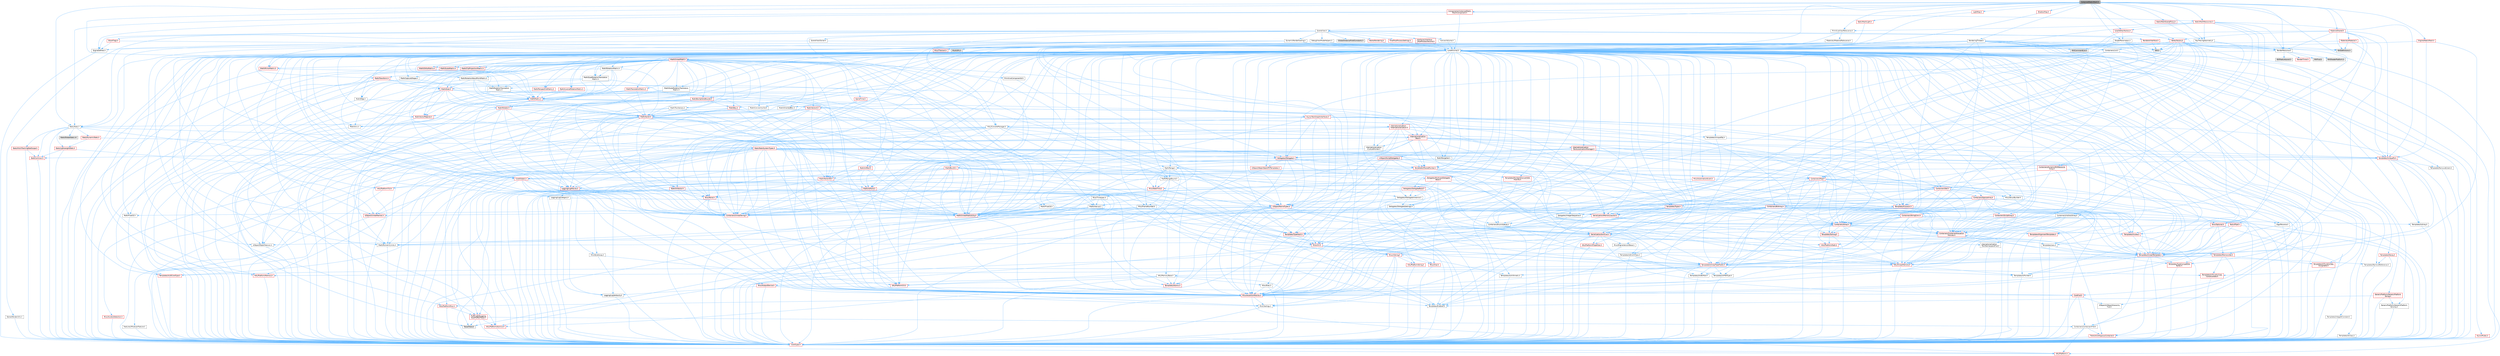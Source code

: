 digraph "InstancedStaticMesh.h"
{
 // INTERACTIVE_SVG=YES
 // LATEX_PDF_SIZE
  bgcolor="transparent";
  edge [fontname=Helvetica,fontsize=10,labelfontname=Helvetica,labelfontsize=10];
  node [fontname=Helvetica,fontsize=10,shape=box,height=0.2,width=0.4];
  Node1 [id="Node000001",label="InstancedStaticMesh.h",height=0.2,width=0.4,color="gray40", fillcolor="grey60", style="filled", fontcolor="black",tooltip=" "];
  Node1 -> Node2 [id="edge1_Node000001_Node000002",color="steelblue1",style="solid",tooltip=" "];
  Node2 [id="Node000002",label="CoreMinimal.h",height=0.2,width=0.4,color="grey40", fillcolor="white", style="filled",URL="$d7/d67/CoreMinimal_8h.html",tooltip=" "];
  Node2 -> Node3 [id="edge2_Node000002_Node000003",color="steelblue1",style="solid",tooltip=" "];
  Node3 [id="Node000003",label="CoreTypes.h",height=0.2,width=0.4,color="red", fillcolor="#FFF0F0", style="filled",URL="$dc/dec/CoreTypes_8h.html",tooltip=" "];
  Node3 -> Node4 [id="edge3_Node000003_Node000004",color="steelblue1",style="solid",tooltip=" "];
  Node4 [id="Node000004",label="HAL/Platform.h",height=0.2,width=0.4,color="red", fillcolor="#FFF0F0", style="filled",URL="$d9/dd0/Platform_8h.html",tooltip=" "];
  Node2 -> Node17 [id="edge4_Node000002_Node000017",color="steelblue1",style="solid",tooltip=" "];
  Node17 [id="Node000017",label="CoreFwd.h",height=0.2,width=0.4,color="red", fillcolor="#FFF0F0", style="filled",URL="$d1/d1e/CoreFwd_8h.html",tooltip=" "];
  Node17 -> Node3 [id="edge5_Node000017_Node000003",color="steelblue1",style="solid",tooltip=" "];
  Node17 -> Node18 [id="edge6_Node000017_Node000018",color="steelblue1",style="solid",tooltip=" "];
  Node18 [id="Node000018",label="Containers/ContainersFwd.h",height=0.2,width=0.4,color="grey40", fillcolor="white", style="filled",URL="$d4/d0a/ContainersFwd_8h.html",tooltip=" "];
  Node18 -> Node4 [id="edge7_Node000018_Node000004",color="steelblue1",style="solid",tooltip=" "];
  Node18 -> Node3 [id="edge8_Node000018_Node000003",color="steelblue1",style="solid",tooltip=" "];
  Node18 -> Node19 [id="edge9_Node000018_Node000019",color="steelblue1",style="solid",tooltip=" "];
  Node19 [id="Node000019",label="Traits/IsContiguousContainer.h",height=0.2,width=0.4,color="red", fillcolor="#FFF0F0", style="filled",URL="$d5/d3c/IsContiguousContainer_8h.html",tooltip=" "];
  Node19 -> Node3 [id="edge10_Node000019_Node000003",color="steelblue1",style="solid",tooltip=" "];
  Node17 -> Node23 [id="edge11_Node000017_Node000023",color="steelblue1",style="solid",tooltip=" "];
  Node23 [id="Node000023",label="UObject/UObjectHierarchy\lFwd.h",height=0.2,width=0.4,color="grey40", fillcolor="white", style="filled",URL="$d3/d13/UObjectHierarchyFwd_8h.html",tooltip=" "];
  Node2 -> Node23 [id="edge12_Node000002_Node000023",color="steelblue1",style="solid",tooltip=" "];
  Node2 -> Node18 [id="edge13_Node000002_Node000018",color="steelblue1",style="solid",tooltip=" "];
  Node2 -> Node24 [id="edge14_Node000002_Node000024",color="steelblue1",style="solid",tooltip=" "];
  Node24 [id="Node000024",label="Misc/VarArgs.h",height=0.2,width=0.4,color="grey40", fillcolor="white", style="filled",URL="$d5/d6f/VarArgs_8h.html",tooltip=" "];
  Node24 -> Node3 [id="edge15_Node000024_Node000003",color="steelblue1",style="solid",tooltip=" "];
  Node2 -> Node25 [id="edge16_Node000002_Node000025",color="steelblue1",style="solid",tooltip=" "];
  Node25 [id="Node000025",label="Logging/LogVerbosity.h",height=0.2,width=0.4,color="grey40", fillcolor="white", style="filled",URL="$d2/d8f/LogVerbosity_8h.html",tooltip=" "];
  Node25 -> Node3 [id="edge17_Node000025_Node000003",color="steelblue1",style="solid",tooltip=" "];
  Node2 -> Node26 [id="edge18_Node000002_Node000026",color="steelblue1",style="solid",tooltip=" "];
  Node26 [id="Node000026",label="Misc/OutputDevice.h",height=0.2,width=0.4,color="red", fillcolor="#FFF0F0", style="filled",URL="$d7/d32/OutputDevice_8h.html",tooltip=" "];
  Node26 -> Node17 [id="edge19_Node000026_Node000017",color="steelblue1",style="solid",tooltip=" "];
  Node26 -> Node3 [id="edge20_Node000026_Node000003",color="steelblue1",style="solid",tooltip=" "];
  Node26 -> Node25 [id="edge21_Node000026_Node000025",color="steelblue1",style="solid",tooltip=" "];
  Node26 -> Node24 [id="edge22_Node000026_Node000024",color="steelblue1",style="solid",tooltip=" "];
  Node2 -> Node32 [id="edge23_Node000002_Node000032",color="steelblue1",style="solid",tooltip=" "];
  Node32 [id="Node000032",label="HAL/PlatformCrt.h",height=0.2,width=0.4,color="red", fillcolor="#FFF0F0", style="filled",URL="$d8/d75/PlatformCrt_8h.html",tooltip=" "];
  Node2 -> Node42 [id="edge24_Node000002_Node000042",color="steelblue1",style="solid",tooltip=" "];
  Node42 [id="Node000042",label="HAL/PlatformMisc.h",height=0.2,width=0.4,color="red", fillcolor="#FFF0F0", style="filled",URL="$d0/df5/PlatformMisc_8h.html",tooltip=" "];
  Node42 -> Node3 [id="edge25_Node000042_Node000003",color="steelblue1",style="solid",tooltip=" "];
  Node42 -> Node53 [id="edge26_Node000042_Node000053",color="steelblue1",style="solid",tooltip=" "];
  Node53 [id="Node000053",label="ProfilingDebugging\l/CpuProfilerTrace.h",height=0.2,width=0.4,color="red", fillcolor="#FFF0F0", style="filled",URL="$da/dcb/CpuProfilerTrace_8h.html",tooltip=" "];
  Node53 -> Node3 [id="edge27_Node000053_Node000003",color="steelblue1",style="solid",tooltip=" "];
  Node53 -> Node18 [id="edge28_Node000053_Node000018",color="steelblue1",style="solid",tooltip=" "];
  Node53 -> Node54 [id="edge29_Node000053_Node000054",color="steelblue1",style="solid",tooltip=" "];
  Node54 [id="Node000054",label="HAL/PlatformAtomics.h",height=0.2,width=0.4,color="red", fillcolor="#FFF0F0", style="filled",URL="$d3/d36/PlatformAtomics_8h.html",tooltip=" "];
  Node54 -> Node3 [id="edge30_Node000054_Node000003",color="steelblue1",style="solid",tooltip=" "];
  Node53 -> Node60 [id="edge31_Node000053_Node000060",color="steelblue1",style="solid",tooltip=" "];
  Node60 [id="Node000060",label="Trace/Trace.h",height=0.2,width=0.4,color="grey60", fillcolor="#E0E0E0", style="filled",tooltip=" "];
  Node2 -> Node61 [id="edge32_Node000002_Node000061",color="steelblue1",style="solid",tooltip=" "];
  Node61 [id="Node000061",label="Misc/AssertionMacros.h",height=0.2,width=0.4,color="red", fillcolor="#FFF0F0", style="filled",URL="$d0/dfa/AssertionMacros_8h.html",tooltip=" "];
  Node61 -> Node3 [id="edge33_Node000061_Node000003",color="steelblue1",style="solid",tooltip=" "];
  Node61 -> Node4 [id="edge34_Node000061_Node000004",color="steelblue1",style="solid",tooltip=" "];
  Node61 -> Node42 [id="edge35_Node000061_Node000042",color="steelblue1",style="solid",tooltip=" "];
  Node61 -> Node62 [id="edge36_Node000061_Node000062",color="steelblue1",style="solid",tooltip=" "];
  Node62 [id="Node000062",label="Templates/EnableIf.h",height=0.2,width=0.4,color="grey40", fillcolor="white", style="filled",URL="$d7/d60/EnableIf_8h.html",tooltip=" "];
  Node62 -> Node3 [id="edge37_Node000062_Node000003",color="steelblue1",style="solid",tooltip=" "];
  Node61 -> Node24 [id="edge38_Node000061_Node000024",color="steelblue1",style="solid",tooltip=" "];
  Node2 -> Node70 [id="edge39_Node000002_Node000070",color="steelblue1",style="solid",tooltip=" "];
  Node70 [id="Node000070",label="Templates/IsPointer.h",height=0.2,width=0.4,color="grey40", fillcolor="white", style="filled",URL="$d7/d05/IsPointer_8h.html",tooltip=" "];
  Node70 -> Node3 [id="edge40_Node000070_Node000003",color="steelblue1",style="solid",tooltip=" "];
  Node2 -> Node71 [id="edge41_Node000002_Node000071",color="steelblue1",style="solid",tooltip=" "];
  Node71 [id="Node000071",label="HAL/PlatformMemory.h",height=0.2,width=0.4,color="red", fillcolor="#FFF0F0", style="filled",URL="$de/d68/PlatformMemory_8h.html",tooltip=" "];
  Node71 -> Node3 [id="edge42_Node000071_Node000003",color="steelblue1",style="solid",tooltip=" "];
  Node2 -> Node54 [id="edge43_Node000002_Node000054",color="steelblue1",style="solid",tooltip=" "];
  Node2 -> Node76 [id="edge44_Node000002_Node000076",color="steelblue1",style="solid",tooltip=" "];
  Node76 [id="Node000076",label="Misc/Exec.h",height=0.2,width=0.4,color="grey40", fillcolor="white", style="filled",URL="$de/ddb/Exec_8h.html",tooltip=" "];
  Node76 -> Node3 [id="edge45_Node000076_Node000003",color="steelblue1",style="solid",tooltip=" "];
  Node76 -> Node61 [id="edge46_Node000076_Node000061",color="steelblue1",style="solid",tooltip=" "];
  Node2 -> Node77 [id="edge47_Node000002_Node000077",color="steelblue1",style="solid",tooltip=" "];
  Node77 [id="Node000077",label="HAL/MemoryBase.h",height=0.2,width=0.4,color="grey40", fillcolor="white", style="filled",URL="$d6/d9f/MemoryBase_8h.html",tooltip=" "];
  Node77 -> Node3 [id="edge48_Node000077_Node000003",color="steelblue1",style="solid",tooltip=" "];
  Node77 -> Node54 [id="edge49_Node000077_Node000054",color="steelblue1",style="solid",tooltip=" "];
  Node77 -> Node32 [id="edge50_Node000077_Node000032",color="steelblue1",style="solid",tooltip=" "];
  Node77 -> Node76 [id="edge51_Node000077_Node000076",color="steelblue1",style="solid",tooltip=" "];
  Node77 -> Node26 [id="edge52_Node000077_Node000026",color="steelblue1",style="solid",tooltip=" "];
  Node77 -> Node78 [id="edge53_Node000077_Node000078",color="steelblue1",style="solid",tooltip=" "];
  Node78 [id="Node000078",label="Templates/Atomic.h",height=0.2,width=0.4,color="red", fillcolor="#FFF0F0", style="filled",URL="$d3/d91/Atomic_8h.html",tooltip=" "];
  Node2 -> Node87 [id="edge54_Node000002_Node000087",color="steelblue1",style="solid",tooltip=" "];
  Node87 [id="Node000087",label="HAL/UnrealMemory.h",height=0.2,width=0.4,color="red", fillcolor="#FFF0F0", style="filled",URL="$d9/d96/UnrealMemory_8h.html",tooltip=" "];
  Node87 -> Node3 [id="edge55_Node000087_Node000003",color="steelblue1",style="solid",tooltip=" "];
  Node87 -> Node77 [id="edge56_Node000087_Node000077",color="steelblue1",style="solid",tooltip=" "];
  Node87 -> Node71 [id="edge57_Node000087_Node000071",color="steelblue1",style="solid",tooltip=" "];
  Node87 -> Node70 [id="edge58_Node000087_Node000070",color="steelblue1",style="solid",tooltip=" "];
  Node2 -> Node89 [id="edge59_Node000002_Node000089",color="steelblue1",style="solid",tooltip=" "];
  Node89 [id="Node000089",label="Templates/IsArithmetic.h",height=0.2,width=0.4,color="grey40", fillcolor="white", style="filled",URL="$d2/d5d/IsArithmetic_8h.html",tooltip=" "];
  Node89 -> Node3 [id="edge60_Node000089_Node000003",color="steelblue1",style="solid",tooltip=" "];
  Node2 -> Node83 [id="edge61_Node000002_Node000083",color="steelblue1",style="solid",tooltip=" "];
  Node83 [id="Node000083",label="Templates/AndOrNot.h",height=0.2,width=0.4,color="grey40", fillcolor="white", style="filled",URL="$db/d0a/AndOrNot_8h.html",tooltip=" "];
  Node83 -> Node3 [id="edge62_Node000083_Node000003",color="steelblue1",style="solid",tooltip=" "];
  Node2 -> Node90 [id="edge63_Node000002_Node000090",color="steelblue1",style="solid",tooltip=" "];
  Node90 [id="Node000090",label="Templates/IsPODType.h",height=0.2,width=0.4,color="grey40", fillcolor="white", style="filled",URL="$d7/db1/IsPODType_8h.html",tooltip=" "];
  Node90 -> Node3 [id="edge64_Node000090_Node000003",color="steelblue1",style="solid",tooltip=" "];
  Node2 -> Node91 [id="edge65_Node000002_Node000091",color="steelblue1",style="solid",tooltip=" "];
  Node91 [id="Node000091",label="Templates/IsUECoreType.h",height=0.2,width=0.4,color="red", fillcolor="#FFF0F0", style="filled",URL="$d1/db8/IsUECoreType_8h.html",tooltip=" "];
  Node91 -> Node3 [id="edge66_Node000091_Node000003",color="steelblue1",style="solid",tooltip=" "];
  Node2 -> Node84 [id="edge67_Node000002_Node000084",color="steelblue1",style="solid",tooltip=" "];
  Node84 [id="Node000084",label="Templates/IsTriviallyCopy\lConstructible.h",height=0.2,width=0.4,color="red", fillcolor="#FFF0F0", style="filled",URL="$d3/d78/IsTriviallyCopyConstructible_8h.html",tooltip=" "];
  Node84 -> Node3 [id="edge68_Node000084_Node000003",color="steelblue1",style="solid",tooltip=" "];
  Node2 -> Node92 [id="edge69_Node000002_Node000092",color="steelblue1",style="solid",tooltip=" "];
  Node92 [id="Node000092",label="Templates/UnrealTypeTraits.h",height=0.2,width=0.4,color="red", fillcolor="#FFF0F0", style="filled",URL="$d2/d2d/UnrealTypeTraits_8h.html",tooltip=" "];
  Node92 -> Node3 [id="edge70_Node000092_Node000003",color="steelblue1",style="solid",tooltip=" "];
  Node92 -> Node70 [id="edge71_Node000092_Node000070",color="steelblue1",style="solid",tooltip=" "];
  Node92 -> Node61 [id="edge72_Node000092_Node000061",color="steelblue1",style="solid",tooltip=" "];
  Node92 -> Node83 [id="edge73_Node000092_Node000083",color="steelblue1",style="solid",tooltip=" "];
  Node92 -> Node62 [id="edge74_Node000092_Node000062",color="steelblue1",style="solid",tooltip=" "];
  Node92 -> Node89 [id="edge75_Node000092_Node000089",color="steelblue1",style="solid",tooltip=" "];
  Node92 -> Node90 [id="edge76_Node000092_Node000090",color="steelblue1",style="solid",tooltip=" "];
  Node92 -> Node91 [id="edge77_Node000092_Node000091",color="steelblue1",style="solid",tooltip=" "];
  Node92 -> Node84 [id="edge78_Node000092_Node000084",color="steelblue1",style="solid",tooltip=" "];
  Node2 -> Node62 [id="edge79_Node000002_Node000062",color="steelblue1",style="solid",tooltip=" "];
  Node2 -> Node94 [id="edge80_Node000002_Node000094",color="steelblue1",style="solid",tooltip=" "];
  Node94 [id="Node000094",label="Templates/RemoveReference.h",height=0.2,width=0.4,color="grey40", fillcolor="white", style="filled",URL="$da/dbe/RemoveReference_8h.html",tooltip=" "];
  Node94 -> Node3 [id="edge81_Node000094_Node000003",color="steelblue1",style="solid",tooltip=" "];
  Node2 -> Node95 [id="edge82_Node000002_Node000095",color="steelblue1",style="solid",tooltip=" "];
  Node95 [id="Node000095",label="Templates/IntegralConstant.h",height=0.2,width=0.4,color="grey40", fillcolor="white", style="filled",URL="$db/d1b/IntegralConstant_8h.html",tooltip=" "];
  Node95 -> Node3 [id="edge83_Node000095_Node000003",color="steelblue1",style="solid",tooltip=" "];
  Node2 -> Node96 [id="edge84_Node000002_Node000096",color="steelblue1",style="solid",tooltip=" "];
  Node96 [id="Node000096",label="Templates/IsClass.h",height=0.2,width=0.4,color="grey40", fillcolor="white", style="filled",URL="$db/dcb/IsClass_8h.html",tooltip=" "];
  Node96 -> Node3 [id="edge85_Node000096_Node000003",color="steelblue1",style="solid",tooltip=" "];
  Node2 -> Node97 [id="edge86_Node000002_Node000097",color="steelblue1",style="solid",tooltip=" "];
  Node97 [id="Node000097",label="Templates/TypeCompatible\lBytes.h",height=0.2,width=0.4,color="red", fillcolor="#FFF0F0", style="filled",URL="$df/d0a/TypeCompatibleBytes_8h.html",tooltip=" "];
  Node97 -> Node3 [id="edge87_Node000097_Node000003",color="steelblue1",style="solid",tooltip=" "];
  Node2 -> Node19 [id="edge88_Node000002_Node000019",color="steelblue1",style="solid",tooltip=" "];
  Node2 -> Node98 [id="edge89_Node000002_Node000098",color="steelblue1",style="solid",tooltip=" "];
  Node98 [id="Node000098",label="Templates/UnrealTemplate.h",height=0.2,width=0.4,color="red", fillcolor="#FFF0F0", style="filled",URL="$d4/d24/UnrealTemplate_8h.html",tooltip=" "];
  Node98 -> Node3 [id="edge90_Node000098_Node000003",color="steelblue1",style="solid",tooltip=" "];
  Node98 -> Node70 [id="edge91_Node000098_Node000070",color="steelblue1",style="solid",tooltip=" "];
  Node98 -> Node87 [id="edge92_Node000098_Node000087",color="steelblue1",style="solid",tooltip=" "];
  Node98 -> Node92 [id="edge93_Node000098_Node000092",color="steelblue1",style="solid",tooltip=" "];
  Node98 -> Node94 [id="edge94_Node000098_Node000094",color="steelblue1",style="solid",tooltip=" "];
  Node98 -> Node97 [id="edge95_Node000098_Node000097",color="steelblue1",style="solid",tooltip=" "];
  Node98 -> Node19 [id="edge96_Node000098_Node000019",color="steelblue1",style="solid",tooltip=" "];
  Node2 -> Node47 [id="edge97_Node000002_Node000047",color="steelblue1",style="solid",tooltip=" "];
  Node47 [id="Node000047",label="Math/NumericLimits.h",height=0.2,width=0.4,color="grey40", fillcolor="white", style="filled",URL="$df/d1b/NumericLimits_8h.html",tooltip=" "];
  Node47 -> Node3 [id="edge98_Node000047_Node000003",color="steelblue1",style="solid",tooltip=" "];
  Node2 -> Node102 [id="edge99_Node000002_Node000102",color="steelblue1",style="solid",tooltip=" "];
  Node102 [id="Node000102",label="HAL/PlatformMath.h",height=0.2,width=0.4,color="red", fillcolor="#FFF0F0", style="filled",URL="$dc/d53/PlatformMath_8h.html",tooltip=" "];
  Node102 -> Node3 [id="edge100_Node000102_Node000003",color="steelblue1",style="solid",tooltip=" "];
  Node2 -> Node85 [id="edge101_Node000002_Node000085",color="steelblue1",style="solid",tooltip=" "];
  Node85 [id="Node000085",label="Templates/IsTriviallyCopy\lAssignable.h",height=0.2,width=0.4,color="red", fillcolor="#FFF0F0", style="filled",URL="$d2/df2/IsTriviallyCopyAssignable_8h.html",tooltip=" "];
  Node85 -> Node3 [id="edge102_Node000085_Node000003",color="steelblue1",style="solid",tooltip=" "];
  Node2 -> Node110 [id="edge103_Node000002_Node000110",color="steelblue1",style="solid",tooltip=" "];
  Node110 [id="Node000110",label="Templates/MemoryOps.h",height=0.2,width=0.4,color="red", fillcolor="#FFF0F0", style="filled",URL="$db/dea/MemoryOps_8h.html",tooltip=" "];
  Node110 -> Node3 [id="edge104_Node000110_Node000003",color="steelblue1",style="solid",tooltip=" "];
  Node110 -> Node87 [id="edge105_Node000110_Node000087",color="steelblue1",style="solid",tooltip=" "];
  Node110 -> Node85 [id="edge106_Node000110_Node000085",color="steelblue1",style="solid",tooltip=" "];
  Node110 -> Node84 [id="edge107_Node000110_Node000084",color="steelblue1",style="solid",tooltip=" "];
  Node110 -> Node92 [id="edge108_Node000110_Node000092",color="steelblue1",style="solid",tooltip=" "];
  Node2 -> Node111 [id="edge109_Node000002_Node000111",color="steelblue1",style="solid",tooltip=" "];
  Node111 [id="Node000111",label="Containers/ContainerAllocation\lPolicies.h",height=0.2,width=0.4,color="red", fillcolor="#FFF0F0", style="filled",URL="$d7/dff/ContainerAllocationPolicies_8h.html",tooltip=" "];
  Node111 -> Node3 [id="edge110_Node000111_Node000003",color="steelblue1",style="solid",tooltip=" "];
  Node111 -> Node111 [id="edge111_Node000111_Node000111",color="steelblue1",style="solid",tooltip=" "];
  Node111 -> Node102 [id="edge112_Node000111_Node000102",color="steelblue1",style="solid",tooltip=" "];
  Node111 -> Node87 [id="edge113_Node000111_Node000087",color="steelblue1",style="solid",tooltip=" "];
  Node111 -> Node47 [id="edge114_Node000111_Node000047",color="steelblue1",style="solid",tooltip=" "];
  Node111 -> Node61 [id="edge115_Node000111_Node000061",color="steelblue1",style="solid",tooltip=" "];
  Node111 -> Node110 [id="edge116_Node000111_Node000110",color="steelblue1",style="solid",tooltip=" "];
  Node111 -> Node97 [id="edge117_Node000111_Node000097",color="steelblue1",style="solid",tooltip=" "];
  Node2 -> Node114 [id="edge118_Node000002_Node000114",color="steelblue1",style="solid",tooltip=" "];
  Node114 [id="Node000114",label="Templates/IsEnumClass.h",height=0.2,width=0.4,color="grey40", fillcolor="white", style="filled",URL="$d7/d15/IsEnumClass_8h.html",tooltip=" "];
  Node114 -> Node3 [id="edge119_Node000114_Node000003",color="steelblue1",style="solid",tooltip=" "];
  Node114 -> Node83 [id="edge120_Node000114_Node000083",color="steelblue1",style="solid",tooltip=" "];
  Node2 -> Node115 [id="edge121_Node000002_Node000115",color="steelblue1",style="solid",tooltip=" "];
  Node115 [id="Node000115",label="HAL/PlatformProperties.h",height=0.2,width=0.4,color="red", fillcolor="#FFF0F0", style="filled",URL="$d9/db0/PlatformProperties_8h.html",tooltip=" "];
  Node115 -> Node3 [id="edge122_Node000115_Node000003",color="steelblue1",style="solid",tooltip=" "];
  Node2 -> Node118 [id="edge123_Node000002_Node000118",color="steelblue1",style="solid",tooltip=" "];
  Node118 [id="Node000118",label="Misc/EngineVersionBase.h",height=0.2,width=0.4,color="grey40", fillcolor="white", style="filled",URL="$d5/d2b/EngineVersionBase_8h.html",tooltip=" "];
  Node118 -> Node3 [id="edge124_Node000118_Node000003",color="steelblue1",style="solid",tooltip=" "];
  Node2 -> Node119 [id="edge125_Node000002_Node000119",color="steelblue1",style="solid",tooltip=" "];
  Node119 [id="Node000119",label="Internationalization\l/TextNamespaceFwd.h",height=0.2,width=0.4,color="grey40", fillcolor="white", style="filled",URL="$d8/d97/TextNamespaceFwd_8h.html",tooltip=" "];
  Node119 -> Node3 [id="edge126_Node000119_Node000003",color="steelblue1",style="solid",tooltip=" "];
  Node2 -> Node120 [id="edge127_Node000002_Node000120",color="steelblue1",style="solid",tooltip=" "];
  Node120 [id="Node000120",label="Serialization/Archive.h",height=0.2,width=0.4,color="red", fillcolor="#FFF0F0", style="filled",URL="$d7/d3b/Archive_8h.html",tooltip=" "];
  Node120 -> Node17 [id="edge128_Node000120_Node000017",color="steelblue1",style="solid",tooltip=" "];
  Node120 -> Node3 [id="edge129_Node000120_Node000003",color="steelblue1",style="solid",tooltip=" "];
  Node120 -> Node115 [id="edge130_Node000120_Node000115",color="steelblue1",style="solid",tooltip=" "];
  Node120 -> Node119 [id="edge131_Node000120_Node000119",color="steelblue1",style="solid",tooltip=" "];
  Node120 -> Node61 [id="edge132_Node000120_Node000061",color="steelblue1",style="solid",tooltip=" "];
  Node120 -> Node118 [id="edge133_Node000120_Node000118",color="steelblue1",style="solid",tooltip=" "];
  Node120 -> Node24 [id="edge134_Node000120_Node000024",color="steelblue1",style="solid",tooltip=" "];
  Node120 -> Node62 [id="edge135_Node000120_Node000062",color="steelblue1",style="solid",tooltip=" "];
  Node120 -> Node114 [id="edge136_Node000120_Node000114",color="steelblue1",style="solid",tooltip=" "];
  Node120 -> Node98 [id="edge137_Node000120_Node000098",color="steelblue1",style="solid",tooltip=" "];
  Node120 -> Node123 [id="edge138_Node000120_Node000123",color="steelblue1",style="solid",tooltip=" "];
  Node123 [id="Node000123",label="UObject/ObjectVersion.h",height=0.2,width=0.4,color="grey40", fillcolor="white", style="filled",URL="$da/d63/ObjectVersion_8h.html",tooltip=" "];
  Node123 -> Node3 [id="edge139_Node000123_Node000003",color="steelblue1",style="solid",tooltip=" "];
  Node2 -> Node124 [id="edge140_Node000002_Node000124",color="steelblue1",style="solid",tooltip=" "];
  Node124 [id="Node000124",label="Templates/Less.h",height=0.2,width=0.4,color="grey40", fillcolor="white", style="filled",URL="$de/dc8/Less_8h.html",tooltip=" "];
  Node124 -> Node3 [id="edge141_Node000124_Node000003",color="steelblue1",style="solid",tooltip=" "];
  Node124 -> Node98 [id="edge142_Node000124_Node000098",color="steelblue1",style="solid",tooltip=" "];
  Node2 -> Node125 [id="edge143_Node000002_Node000125",color="steelblue1",style="solid",tooltip=" "];
  Node125 [id="Node000125",label="Templates/Sorting.h",height=0.2,width=0.4,color="red", fillcolor="#FFF0F0", style="filled",URL="$d3/d9e/Sorting_8h.html",tooltip=" "];
  Node125 -> Node3 [id="edge144_Node000125_Node000003",color="steelblue1",style="solid",tooltip=" "];
  Node125 -> Node102 [id="edge145_Node000125_Node000102",color="steelblue1",style="solid",tooltip=" "];
  Node125 -> Node124 [id="edge146_Node000125_Node000124",color="steelblue1",style="solid",tooltip=" "];
  Node2 -> Node136 [id="edge147_Node000002_Node000136",color="steelblue1",style="solid",tooltip=" "];
  Node136 [id="Node000136",label="Misc/Char.h",height=0.2,width=0.4,color="red", fillcolor="#FFF0F0", style="filled",URL="$d0/d58/Char_8h.html",tooltip=" "];
  Node136 -> Node3 [id="edge148_Node000136_Node000003",color="steelblue1",style="solid",tooltip=" "];
  Node2 -> Node139 [id="edge149_Node000002_Node000139",color="steelblue1",style="solid",tooltip=" "];
  Node139 [id="Node000139",label="GenericPlatform/GenericPlatform\lStricmp.h",height=0.2,width=0.4,color="grey40", fillcolor="white", style="filled",URL="$d2/d86/GenericPlatformStricmp_8h.html",tooltip=" "];
  Node139 -> Node3 [id="edge150_Node000139_Node000003",color="steelblue1",style="solid",tooltip=" "];
  Node2 -> Node140 [id="edge151_Node000002_Node000140",color="steelblue1",style="solid",tooltip=" "];
  Node140 [id="Node000140",label="GenericPlatform/GenericPlatform\lString.h",height=0.2,width=0.4,color="red", fillcolor="#FFF0F0", style="filled",URL="$dd/d20/GenericPlatformString_8h.html",tooltip=" "];
  Node140 -> Node3 [id="edge152_Node000140_Node000003",color="steelblue1",style="solid",tooltip=" "];
  Node140 -> Node139 [id="edge153_Node000140_Node000139",color="steelblue1",style="solid",tooltip=" "];
  Node140 -> Node62 [id="edge154_Node000140_Node000062",color="steelblue1",style="solid",tooltip=" "];
  Node2 -> Node73 [id="edge155_Node000002_Node000073",color="steelblue1",style="solid",tooltip=" "];
  Node73 [id="Node000073",label="HAL/PlatformString.h",height=0.2,width=0.4,color="red", fillcolor="#FFF0F0", style="filled",URL="$db/db5/PlatformString_8h.html",tooltip=" "];
  Node73 -> Node3 [id="edge156_Node000073_Node000003",color="steelblue1",style="solid",tooltip=" "];
  Node2 -> Node143 [id="edge157_Node000002_Node000143",color="steelblue1",style="solid",tooltip=" "];
  Node143 [id="Node000143",label="Misc/CString.h",height=0.2,width=0.4,color="red", fillcolor="#FFF0F0", style="filled",URL="$d2/d49/CString_8h.html",tooltip=" "];
  Node143 -> Node3 [id="edge158_Node000143_Node000003",color="steelblue1",style="solid",tooltip=" "];
  Node143 -> Node32 [id="edge159_Node000143_Node000032",color="steelblue1",style="solid",tooltip=" "];
  Node143 -> Node73 [id="edge160_Node000143_Node000073",color="steelblue1",style="solid",tooltip=" "];
  Node143 -> Node61 [id="edge161_Node000143_Node000061",color="steelblue1",style="solid",tooltip=" "];
  Node143 -> Node136 [id="edge162_Node000143_Node000136",color="steelblue1",style="solid",tooltip=" "];
  Node143 -> Node24 [id="edge163_Node000143_Node000024",color="steelblue1",style="solid",tooltip=" "];
  Node2 -> Node144 [id="edge164_Node000002_Node000144",color="steelblue1",style="solid",tooltip=" "];
  Node144 [id="Node000144",label="Misc/Crc.h",height=0.2,width=0.4,color="red", fillcolor="#FFF0F0", style="filled",URL="$d4/dd2/Crc_8h.html",tooltip=" "];
  Node144 -> Node3 [id="edge165_Node000144_Node000003",color="steelblue1",style="solid",tooltip=" "];
  Node144 -> Node73 [id="edge166_Node000144_Node000073",color="steelblue1",style="solid",tooltip=" "];
  Node144 -> Node61 [id="edge167_Node000144_Node000061",color="steelblue1",style="solid",tooltip=" "];
  Node144 -> Node143 [id="edge168_Node000144_Node000143",color="steelblue1",style="solid",tooltip=" "];
  Node144 -> Node136 [id="edge169_Node000144_Node000136",color="steelblue1",style="solid",tooltip=" "];
  Node144 -> Node92 [id="edge170_Node000144_Node000092",color="steelblue1",style="solid",tooltip=" "];
  Node2 -> Node135 [id="edge171_Node000002_Node000135",color="steelblue1",style="solid",tooltip=" "];
  Node135 [id="Node000135",label="Math/UnrealMathUtility.h",height=0.2,width=0.4,color="red", fillcolor="#FFF0F0", style="filled",URL="$db/db8/UnrealMathUtility_8h.html",tooltip=" "];
  Node135 -> Node3 [id="edge172_Node000135_Node000003",color="steelblue1",style="solid",tooltip=" "];
  Node135 -> Node61 [id="edge173_Node000135_Node000061",color="steelblue1",style="solid",tooltip=" "];
  Node135 -> Node102 [id="edge174_Node000135_Node000102",color="steelblue1",style="solid",tooltip=" "];
  Node2 -> Node145 [id="edge175_Node000002_Node000145",color="steelblue1",style="solid",tooltip=" "];
  Node145 [id="Node000145",label="Containers/UnrealString.h",height=0.2,width=0.4,color="red", fillcolor="#FFF0F0", style="filled",URL="$d5/dba/UnrealString_8h.html",tooltip=" "];
  Node2 -> Node149 [id="edge176_Node000002_Node000149",color="steelblue1",style="solid",tooltip=" "];
  Node149 [id="Node000149",label="Containers/Array.h",height=0.2,width=0.4,color="red", fillcolor="#FFF0F0", style="filled",URL="$df/dd0/Array_8h.html",tooltip=" "];
  Node149 -> Node3 [id="edge177_Node000149_Node000003",color="steelblue1",style="solid",tooltip=" "];
  Node149 -> Node61 [id="edge178_Node000149_Node000061",color="steelblue1",style="solid",tooltip=" "];
  Node149 -> Node87 [id="edge179_Node000149_Node000087",color="steelblue1",style="solid",tooltip=" "];
  Node149 -> Node92 [id="edge180_Node000149_Node000092",color="steelblue1",style="solid",tooltip=" "];
  Node149 -> Node98 [id="edge181_Node000149_Node000098",color="steelblue1",style="solid",tooltip=" "];
  Node149 -> Node111 [id="edge182_Node000149_Node000111",color="steelblue1",style="solid",tooltip=" "];
  Node149 -> Node120 [id="edge183_Node000149_Node000120",color="steelblue1",style="solid",tooltip=" "];
  Node149 -> Node128 [id="edge184_Node000149_Node000128",color="steelblue1",style="solid",tooltip=" "];
  Node128 [id="Node000128",label="Templates/Invoke.h",height=0.2,width=0.4,color="red", fillcolor="#FFF0F0", style="filled",URL="$d7/deb/Invoke_8h.html",tooltip=" "];
  Node128 -> Node3 [id="edge185_Node000128_Node000003",color="steelblue1",style="solid",tooltip=" "];
  Node128 -> Node98 [id="edge186_Node000128_Node000098",color="steelblue1",style="solid",tooltip=" "];
  Node149 -> Node124 [id="edge187_Node000149_Node000124",color="steelblue1",style="solid",tooltip=" "];
  Node149 -> Node125 [id="edge188_Node000149_Node000125",color="steelblue1",style="solid",tooltip=" "];
  Node149 -> Node172 [id="edge189_Node000149_Node000172",color="steelblue1",style="solid",tooltip=" "];
  Node172 [id="Node000172",label="Templates/AlignmentTemplates.h",height=0.2,width=0.4,color="red", fillcolor="#FFF0F0", style="filled",URL="$dd/d32/AlignmentTemplates_8h.html",tooltip=" "];
  Node172 -> Node3 [id="edge190_Node000172_Node000003",color="steelblue1",style="solid",tooltip=" "];
  Node172 -> Node70 [id="edge191_Node000172_Node000070",color="steelblue1",style="solid",tooltip=" "];
  Node2 -> Node173 [id="edge192_Node000002_Node000173",color="steelblue1",style="solid",tooltip=" "];
  Node173 [id="Node000173",label="Misc/FrameNumber.h",height=0.2,width=0.4,color="grey40", fillcolor="white", style="filled",URL="$dd/dbd/FrameNumber_8h.html",tooltip=" "];
  Node173 -> Node3 [id="edge193_Node000173_Node000003",color="steelblue1",style="solid",tooltip=" "];
  Node173 -> Node47 [id="edge194_Node000173_Node000047",color="steelblue1",style="solid",tooltip=" "];
  Node173 -> Node135 [id="edge195_Node000173_Node000135",color="steelblue1",style="solid",tooltip=" "];
  Node173 -> Node62 [id="edge196_Node000173_Node000062",color="steelblue1",style="solid",tooltip=" "];
  Node173 -> Node92 [id="edge197_Node000173_Node000092",color="steelblue1",style="solid",tooltip=" "];
  Node2 -> Node174 [id="edge198_Node000002_Node000174",color="steelblue1",style="solid",tooltip=" "];
  Node174 [id="Node000174",label="Misc/Timespan.h",height=0.2,width=0.4,color="grey40", fillcolor="white", style="filled",URL="$da/dd9/Timespan_8h.html",tooltip=" "];
  Node174 -> Node3 [id="edge199_Node000174_Node000003",color="steelblue1",style="solid",tooltip=" "];
  Node174 -> Node175 [id="edge200_Node000174_Node000175",color="steelblue1",style="solid",tooltip=" "];
  Node175 [id="Node000175",label="Math/Interval.h",height=0.2,width=0.4,color="grey40", fillcolor="white", style="filled",URL="$d1/d55/Interval_8h.html",tooltip=" "];
  Node175 -> Node3 [id="edge201_Node000175_Node000003",color="steelblue1",style="solid",tooltip=" "];
  Node175 -> Node89 [id="edge202_Node000175_Node000089",color="steelblue1",style="solid",tooltip=" "];
  Node175 -> Node92 [id="edge203_Node000175_Node000092",color="steelblue1",style="solid",tooltip=" "];
  Node175 -> Node47 [id="edge204_Node000175_Node000047",color="steelblue1",style="solid",tooltip=" "];
  Node175 -> Node135 [id="edge205_Node000175_Node000135",color="steelblue1",style="solid",tooltip=" "];
  Node174 -> Node135 [id="edge206_Node000174_Node000135",color="steelblue1",style="solid",tooltip=" "];
  Node174 -> Node61 [id="edge207_Node000174_Node000061",color="steelblue1",style="solid",tooltip=" "];
  Node2 -> Node176 [id="edge208_Node000002_Node000176",color="steelblue1",style="solid",tooltip=" "];
  Node176 [id="Node000176",label="Containers/StringConv.h",height=0.2,width=0.4,color="red", fillcolor="#FFF0F0", style="filled",URL="$d3/ddf/StringConv_8h.html",tooltip=" "];
  Node176 -> Node3 [id="edge209_Node000176_Node000003",color="steelblue1",style="solid",tooltip=" "];
  Node176 -> Node61 [id="edge210_Node000176_Node000061",color="steelblue1",style="solid",tooltip=" "];
  Node176 -> Node111 [id="edge211_Node000176_Node000111",color="steelblue1",style="solid",tooltip=" "];
  Node176 -> Node149 [id="edge212_Node000176_Node000149",color="steelblue1",style="solid",tooltip=" "];
  Node176 -> Node143 [id="edge213_Node000176_Node000143",color="steelblue1",style="solid",tooltip=" "];
  Node176 -> Node177 [id="edge214_Node000176_Node000177",color="steelblue1",style="solid",tooltip=" "];
  Node177 [id="Node000177",label="Templates/IsArray.h",height=0.2,width=0.4,color="grey40", fillcolor="white", style="filled",URL="$d8/d8d/IsArray_8h.html",tooltip=" "];
  Node177 -> Node3 [id="edge215_Node000177_Node000003",color="steelblue1",style="solid",tooltip=" "];
  Node176 -> Node98 [id="edge216_Node000176_Node000098",color="steelblue1",style="solid",tooltip=" "];
  Node176 -> Node92 [id="edge217_Node000176_Node000092",color="steelblue1",style="solid",tooltip=" "];
  Node176 -> Node19 [id="edge218_Node000176_Node000019",color="steelblue1",style="solid",tooltip=" "];
  Node2 -> Node178 [id="edge219_Node000002_Node000178",color="steelblue1",style="solid",tooltip=" "];
  Node178 [id="Node000178",label="UObject/UnrealNames.h",height=0.2,width=0.4,color="red", fillcolor="#FFF0F0", style="filled",URL="$d8/db1/UnrealNames_8h.html",tooltip=" "];
  Node178 -> Node3 [id="edge220_Node000178_Node000003",color="steelblue1",style="solid",tooltip=" "];
  Node2 -> Node180 [id="edge221_Node000002_Node000180",color="steelblue1",style="solid",tooltip=" "];
  Node180 [id="Node000180",label="UObject/NameTypes.h",height=0.2,width=0.4,color="red", fillcolor="#FFF0F0", style="filled",URL="$d6/d35/NameTypes_8h.html",tooltip=" "];
  Node180 -> Node3 [id="edge222_Node000180_Node000003",color="steelblue1",style="solid",tooltip=" "];
  Node180 -> Node61 [id="edge223_Node000180_Node000061",color="steelblue1",style="solid",tooltip=" "];
  Node180 -> Node87 [id="edge224_Node000180_Node000087",color="steelblue1",style="solid",tooltip=" "];
  Node180 -> Node92 [id="edge225_Node000180_Node000092",color="steelblue1",style="solid",tooltip=" "];
  Node180 -> Node98 [id="edge226_Node000180_Node000098",color="steelblue1",style="solid",tooltip=" "];
  Node180 -> Node145 [id="edge227_Node000180_Node000145",color="steelblue1",style="solid",tooltip=" "];
  Node180 -> Node176 [id="edge228_Node000180_Node000176",color="steelblue1",style="solid",tooltip=" "];
  Node180 -> Node178 [id="edge229_Node000180_Node000178",color="steelblue1",style="solid",tooltip=" "];
  Node180 -> Node78 [id="edge230_Node000180_Node000078",color="steelblue1",style="solid",tooltip=" "];
  Node180 -> Node157 [id="edge231_Node000180_Node000157",color="steelblue1",style="solid",tooltip=" "];
  Node157 [id="Node000157",label="Serialization/MemoryLayout.h",height=0.2,width=0.4,color="red", fillcolor="#FFF0F0", style="filled",URL="$d7/d66/MemoryLayout_8h.html",tooltip=" "];
  Node157 -> Node160 [id="edge232_Node000157_Node000160",color="steelblue1",style="solid",tooltip=" "];
  Node160 [id="Node000160",label="Containers/EnumAsByte.h",height=0.2,width=0.4,color="grey40", fillcolor="white", style="filled",URL="$d6/d9a/EnumAsByte_8h.html",tooltip=" "];
  Node160 -> Node3 [id="edge233_Node000160_Node000003",color="steelblue1",style="solid",tooltip=" "];
  Node160 -> Node90 [id="edge234_Node000160_Node000090",color="steelblue1",style="solid",tooltip=" "];
  Node160 -> Node161 [id="edge235_Node000160_Node000161",color="steelblue1",style="solid",tooltip=" "];
  Node161 [id="Node000161",label="Templates/TypeHash.h",height=0.2,width=0.4,color="red", fillcolor="#FFF0F0", style="filled",URL="$d1/d62/TypeHash_8h.html",tooltip=" "];
  Node161 -> Node3 [id="edge236_Node000161_Node000003",color="steelblue1",style="solid",tooltip=" "];
  Node161 -> Node144 [id="edge237_Node000161_Node000144",color="steelblue1",style="solid",tooltip=" "];
  Node157 -> Node87 [id="edge238_Node000157_Node000087",color="steelblue1",style="solid",tooltip=" "];
  Node157 -> Node62 [id="edge239_Node000157_Node000062",color="steelblue1",style="solid",tooltip=" "];
  Node157 -> Node98 [id="edge240_Node000157_Node000098",color="steelblue1",style="solid",tooltip=" "];
  Node180 -> Node60 [id="edge241_Node000180_Node000060",color="steelblue1",style="solid",tooltip=" "];
  Node2 -> Node188 [id="edge242_Node000002_Node000188",color="steelblue1",style="solid",tooltip=" "];
  Node188 [id="Node000188",label="Misc/Parse.h",height=0.2,width=0.4,color="red", fillcolor="#FFF0F0", style="filled",URL="$dc/d71/Parse_8h.html",tooltip=" "];
  Node188 -> Node145 [id="edge243_Node000188_Node000145",color="steelblue1",style="solid",tooltip=" "];
  Node188 -> Node3 [id="edge244_Node000188_Node000003",color="steelblue1",style="solid",tooltip=" "];
  Node188 -> Node32 [id="edge245_Node000188_Node000032",color="steelblue1",style="solid",tooltip=" "];
  Node188 -> Node189 [id="edge246_Node000188_Node000189",color="steelblue1",style="solid",tooltip=" "];
  Node189 [id="Node000189",label="Templates/Function.h",height=0.2,width=0.4,color="red", fillcolor="#FFF0F0", style="filled",URL="$df/df5/Function_8h.html",tooltip=" "];
  Node189 -> Node3 [id="edge247_Node000189_Node000003",color="steelblue1",style="solid",tooltip=" "];
  Node189 -> Node61 [id="edge248_Node000189_Node000061",color="steelblue1",style="solid",tooltip=" "];
  Node189 -> Node87 [id="edge249_Node000189_Node000087",color="steelblue1",style="solid",tooltip=" "];
  Node189 -> Node92 [id="edge250_Node000189_Node000092",color="steelblue1",style="solid",tooltip=" "];
  Node189 -> Node128 [id="edge251_Node000189_Node000128",color="steelblue1",style="solid",tooltip=" "];
  Node189 -> Node98 [id="edge252_Node000189_Node000098",color="steelblue1",style="solid",tooltip=" "];
  Node189 -> Node135 [id="edge253_Node000189_Node000135",color="steelblue1",style="solid",tooltip=" "];
  Node2 -> Node172 [id="edge254_Node000002_Node000172",color="steelblue1",style="solid",tooltip=" "];
  Node2 -> Node191 [id="edge255_Node000002_Node000191",color="steelblue1",style="solid",tooltip=" "];
  Node191 [id="Node000191",label="Misc/StructBuilder.h",height=0.2,width=0.4,color="grey40", fillcolor="white", style="filled",URL="$d9/db3/StructBuilder_8h.html",tooltip=" "];
  Node191 -> Node3 [id="edge256_Node000191_Node000003",color="steelblue1",style="solid",tooltip=" "];
  Node191 -> Node135 [id="edge257_Node000191_Node000135",color="steelblue1",style="solid",tooltip=" "];
  Node191 -> Node172 [id="edge258_Node000191_Node000172",color="steelblue1",style="solid",tooltip=" "];
  Node2 -> Node104 [id="edge259_Node000002_Node000104",color="steelblue1",style="solid",tooltip=" "];
  Node104 [id="Node000104",label="Templates/Decay.h",height=0.2,width=0.4,color="red", fillcolor="#FFF0F0", style="filled",URL="$dd/d0f/Decay_8h.html",tooltip=" "];
  Node104 -> Node3 [id="edge260_Node000104_Node000003",color="steelblue1",style="solid",tooltip=" "];
  Node104 -> Node94 [id="edge261_Node000104_Node000094",color="steelblue1",style="solid",tooltip=" "];
  Node2 -> Node192 [id="edge262_Node000002_Node000192",color="steelblue1",style="solid",tooltip=" "];
  Node192 [id="Node000192",label="Templates/PointerIsConvertible\lFromTo.h",height=0.2,width=0.4,color="red", fillcolor="#FFF0F0", style="filled",URL="$d6/d65/PointerIsConvertibleFromTo_8h.html",tooltip=" "];
  Node192 -> Node3 [id="edge263_Node000192_Node000003",color="steelblue1",style="solid",tooltip=" "];
  Node2 -> Node128 [id="edge264_Node000002_Node000128",color="steelblue1",style="solid",tooltip=" "];
  Node2 -> Node189 [id="edge265_Node000002_Node000189",color="steelblue1",style="solid",tooltip=" "];
  Node2 -> Node161 [id="edge266_Node000002_Node000161",color="steelblue1",style="solid",tooltip=" "];
  Node2 -> Node193 [id="edge267_Node000002_Node000193",color="steelblue1",style="solid",tooltip=" "];
  Node193 [id="Node000193",label="Containers/ScriptArray.h",height=0.2,width=0.4,color="red", fillcolor="#FFF0F0", style="filled",URL="$dc/daf/ScriptArray_8h.html",tooltip=" "];
  Node193 -> Node3 [id="edge268_Node000193_Node000003",color="steelblue1",style="solid",tooltip=" "];
  Node193 -> Node61 [id="edge269_Node000193_Node000061",color="steelblue1",style="solid",tooltip=" "];
  Node193 -> Node87 [id="edge270_Node000193_Node000087",color="steelblue1",style="solid",tooltip=" "];
  Node193 -> Node111 [id="edge271_Node000193_Node000111",color="steelblue1",style="solid",tooltip=" "];
  Node193 -> Node149 [id="edge272_Node000193_Node000149",color="steelblue1",style="solid",tooltip=" "];
  Node2 -> Node194 [id="edge273_Node000002_Node000194",color="steelblue1",style="solid",tooltip=" "];
  Node194 [id="Node000194",label="Containers/BitArray.h",height=0.2,width=0.4,color="red", fillcolor="#FFF0F0", style="filled",URL="$d1/de4/BitArray_8h.html",tooltip=" "];
  Node194 -> Node111 [id="edge274_Node000194_Node000111",color="steelblue1",style="solid",tooltip=" "];
  Node194 -> Node3 [id="edge275_Node000194_Node000003",color="steelblue1",style="solid",tooltip=" "];
  Node194 -> Node54 [id="edge276_Node000194_Node000054",color="steelblue1",style="solid",tooltip=" "];
  Node194 -> Node87 [id="edge277_Node000194_Node000087",color="steelblue1",style="solid",tooltip=" "];
  Node194 -> Node135 [id="edge278_Node000194_Node000135",color="steelblue1",style="solid",tooltip=" "];
  Node194 -> Node61 [id="edge279_Node000194_Node000061",color="steelblue1",style="solid",tooltip=" "];
  Node194 -> Node120 [id="edge280_Node000194_Node000120",color="steelblue1",style="solid",tooltip=" "];
  Node194 -> Node157 [id="edge281_Node000194_Node000157",color="steelblue1",style="solid",tooltip=" "];
  Node194 -> Node62 [id="edge282_Node000194_Node000062",color="steelblue1",style="solid",tooltip=" "];
  Node194 -> Node128 [id="edge283_Node000194_Node000128",color="steelblue1",style="solid",tooltip=" "];
  Node194 -> Node98 [id="edge284_Node000194_Node000098",color="steelblue1",style="solid",tooltip=" "];
  Node194 -> Node92 [id="edge285_Node000194_Node000092",color="steelblue1",style="solid",tooltip=" "];
  Node2 -> Node195 [id="edge286_Node000002_Node000195",color="steelblue1",style="solid",tooltip=" "];
  Node195 [id="Node000195",label="Containers/SparseArray.h",height=0.2,width=0.4,color="red", fillcolor="#FFF0F0", style="filled",URL="$d5/dbf/SparseArray_8h.html",tooltip=" "];
  Node195 -> Node3 [id="edge287_Node000195_Node000003",color="steelblue1",style="solid",tooltip=" "];
  Node195 -> Node61 [id="edge288_Node000195_Node000061",color="steelblue1",style="solid",tooltip=" "];
  Node195 -> Node87 [id="edge289_Node000195_Node000087",color="steelblue1",style="solid",tooltip=" "];
  Node195 -> Node92 [id="edge290_Node000195_Node000092",color="steelblue1",style="solid",tooltip=" "];
  Node195 -> Node98 [id="edge291_Node000195_Node000098",color="steelblue1",style="solid",tooltip=" "];
  Node195 -> Node111 [id="edge292_Node000195_Node000111",color="steelblue1",style="solid",tooltip=" "];
  Node195 -> Node124 [id="edge293_Node000195_Node000124",color="steelblue1",style="solid",tooltip=" "];
  Node195 -> Node149 [id="edge294_Node000195_Node000149",color="steelblue1",style="solid",tooltip=" "];
  Node195 -> Node135 [id="edge295_Node000195_Node000135",color="steelblue1",style="solid",tooltip=" "];
  Node195 -> Node193 [id="edge296_Node000195_Node000193",color="steelblue1",style="solid",tooltip=" "];
  Node195 -> Node194 [id="edge297_Node000195_Node000194",color="steelblue1",style="solid",tooltip=" "];
  Node195 -> Node145 [id="edge298_Node000195_Node000145",color="steelblue1",style="solid",tooltip=" "];
  Node2 -> Node211 [id="edge299_Node000002_Node000211",color="steelblue1",style="solid",tooltip=" "];
  Node211 [id="Node000211",label="Containers/Set.h",height=0.2,width=0.4,color="red", fillcolor="#FFF0F0", style="filled",URL="$d4/d45/Set_8h.html",tooltip=" "];
  Node211 -> Node111 [id="edge300_Node000211_Node000111",color="steelblue1",style="solid",tooltip=" "];
  Node211 -> Node195 [id="edge301_Node000211_Node000195",color="steelblue1",style="solid",tooltip=" "];
  Node211 -> Node18 [id="edge302_Node000211_Node000018",color="steelblue1",style="solid",tooltip=" "];
  Node211 -> Node135 [id="edge303_Node000211_Node000135",color="steelblue1",style="solid",tooltip=" "];
  Node211 -> Node61 [id="edge304_Node000211_Node000061",color="steelblue1",style="solid",tooltip=" "];
  Node211 -> Node191 [id="edge305_Node000211_Node000191",color="steelblue1",style="solid",tooltip=" "];
  Node211 -> Node189 [id="edge306_Node000211_Node000189",color="steelblue1",style="solid",tooltip=" "];
  Node211 -> Node125 [id="edge307_Node000211_Node000125",color="steelblue1",style="solid",tooltip=" "];
  Node211 -> Node161 [id="edge308_Node000211_Node000161",color="steelblue1",style="solid",tooltip=" "];
  Node211 -> Node98 [id="edge309_Node000211_Node000098",color="steelblue1",style="solid",tooltip=" "];
  Node2 -> Node214 [id="edge310_Node000002_Node000214",color="steelblue1",style="solid",tooltip=" "];
  Node214 [id="Node000214",label="Algo/Reverse.h",height=0.2,width=0.4,color="grey40", fillcolor="white", style="filled",URL="$d5/d93/Reverse_8h.html",tooltip=" "];
  Node214 -> Node3 [id="edge311_Node000214_Node000003",color="steelblue1",style="solid",tooltip=" "];
  Node214 -> Node98 [id="edge312_Node000214_Node000098",color="steelblue1",style="solid",tooltip=" "];
  Node2 -> Node215 [id="edge313_Node000002_Node000215",color="steelblue1",style="solid",tooltip=" "];
  Node215 [id="Node000215",label="Containers/Map.h",height=0.2,width=0.4,color="red", fillcolor="#FFF0F0", style="filled",URL="$df/d79/Map_8h.html",tooltip=" "];
  Node215 -> Node3 [id="edge314_Node000215_Node000003",color="steelblue1",style="solid",tooltip=" "];
  Node215 -> Node214 [id="edge315_Node000215_Node000214",color="steelblue1",style="solid",tooltip=" "];
  Node215 -> Node211 [id="edge316_Node000215_Node000211",color="steelblue1",style="solid",tooltip=" "];
  Node215 -> Node145 [id="edge317_Node000215_Node000145",color="steelblue1",style="solid",tooltip=" "];
  Node215 -> Node61 [id="edge318_Node000215_Node000061",color="steelblue1",style="solid",tooltip=" "];
  Node215 -> Node191 [id="edge319_Node000215_Node000191",color="steelblue1",style="solid",tooltip=" "];
  Node215 -> Node189 [id="edge320_Node000215_Node000189",color="steelblue1",style="solid",tooltip=" "];
  Node215 -> Node125 [id="edge321_Node000215_Node000125",color="steelblue1",style="solid",tooltip=" "];
  Node215 -> Node216 [id="edge322_Node000215_Node000216",color="steelblue1",style="solid",tooltip=" "];
  Node216 [id="Node000216",label="Templates/Tuple.h",height=0.2,width=0.4,color="red", fillcolor="#FFF0F0", style="filled",URL="$d2/d4f/Tuple_8h.html",tooltip=" "];
  Node216 -> Node3 [id="edge323_Node000216_Node000003",color="steelblue1",style="solid",tooltip=" "];
  Node216 -> Node98 [id="edge324_Node000216_Node000098",color="steelblue1",style="solid",tooltip=" "];
  Node216 -> Node217 [id="edge325_Node000216_Node000217",color="steelblue1",style="solid",tooltip=" "];
  Node217 [id="Node000217",label="Delegates/IntegerSequence.h",height=0.2,width=0.4,color="grey40", fillcolor="white", style="filled",URL="$d2/dcc/IntegerSequence_8h.html",tooltip=" "];
  Node217 -> Node3 [id="edge326_Node000217_Node000003",color="steelblue1",style="solid",tooltip=" "];
  Node216 -> Node128 [id="edge327_Node000216_Node000128",color="steelblue1",style="solid",tooltip=" "];
  Node216 -> Node157 [id="edge328_Node000216_Node000157",color="steelblue1",style="solid",tooltip=" "];
  Node216 -> Node161 [id="edge329_Node000216_Node000161",color="steelblue1",style="solid",tooltip=" "];
  Node215 -> Node98 [id="edge330_Node000215_Node000098",color="steelblue1",style="solid",tooltip=" "];
  Node215 -> Node92 [id="edge331_Node000215_Node000092",color="steelblue1",style="solid",tooltip=" "];
  Node2 -> Node219 [id="edge332_Node000002_Node000219",color="steelblue1",style="solid",tooltip=" "];
  Node219 [id="Node000219",label="Math/IntPoint.h",height=0.2,width=0.4,color="red", fillcolor="#FFF0F0", style="filled",URL="$d3/df7/IntPoint_8h.html",tooltip=" "];
  Node219 -> Node3 [id="edge333_Node000219_Node000003",color="steelblue1",style="solid",tooltip=" "];
  Node219 -> Node61 [id="edge334_Node000219_Node000061",color="steelblue1",style="solid",tooltip=" "];
  Node219 -> Node188 [id="edge335_Node000219_Node000188",color="steelblue1",style="solid",tooltip=" "];
  Node219 -> Node135 [id="edge336_Node000219_Node000135",color="steelblue1",style="solid",tooltip=" "];
  Node219 -> Node145 [id="edge337_Node000219_Node000145",color="steelblue1",style="solid",tooltip=" "];
  Node219 -> Node161 [id="edge338_Node000219_Node000161",color="steelblue1",style="solid",tooltip=" "];
  Node2 -> Node221 [id="edge339_Node000002_Node000221",color="steelblue1",style="solid",tooltip=" "];
  Node221 [id="Node000221",label="Math/IntVector.h",height=0.2,width=0.4,color="red", fillcolor="#FFF0F0", style="filled",URL="$d7/d44/IntVector_8h.html",tooltip=" "];
  Node221 -> Node3 [id="edge340_Node000221_Node000003",color="steelblue1",style="solid",tooltip=" "];
  Node221 -> Node144 [id="edge341_Node000221_Node000144",color="steelblue1",style="solid",tooltip=" "];
  Node221 -> Node188 [id="edge342_Node000221_Node000188",color="steelblue1",style="solid",tooltip=" "];
  Node221 -> Node135 [id="edge343_Node000221_Node000135",color="steelblue1",style="solid",tooltip=" "];
  Node221 -> Node145 [id="edge344_Node000221_Node000145",color="steelblue1",style="solid",tooltip=" "];
  Node2 -> Node222 [id="edge345_Node000002_Node000222",color="steelblue1",style="solid",tooltip=" "];
  Node222 [id="Node000222",label="Logging/LogCategory.h",height=0.2,width=0.4,color="grey40", fillcolor="white", style="filled",URL="$d9/d36/LogCategory_8h.html",tooltip=" "];
  Node222 -> Node3 [id="edge346_Node000222_Node000003",color="steelblue1",style="solid",tooltip=" "];
  Node222 -> Node25 [id="edge347_Node000222_Node000025",color="steelblue1",style="solid",tooltip=" "];
  Node222 -> Node180 [id="edge348_Node000222_Node000180",color="steelblue1",style="solid",tooltip=" "];
  Node2 -> Node223 [id="edge349_Node000002_Node000223",color="steelblue1",style="solid",tooltip=" "];
  Node223 [id="Node000223",label="Logging/LogMacros.h",height=0.2,width=0.4,color="red", fillcolor="#FFF0F0", style="filled",URL="$d0/d16/LogMacros_8h.html",tooltip=" "];
  Node223 -> Node145 [id="edge350_Node000223_Node000145",color="steelblue1",style="solid",tooltip=" "];
  Node223 -> Node3 [id="edge351_Node000223_Node000003",color="steelblue1",style="solid",tooltip=" "];
  Node223 -> Node222 [id="edge352_Node000223_Node000222",color="steelblue1",style="solid",tooltip=" "];
  Node223 -> Node25 [id="edge353_Node000223_Node000025",color="steelblue1",style="solid",tooltip=" "];
  Node223 -> Node61 [id="edge354_Node000223_Node000061",color="steelblue1",style="solid",tooltip=" "];
  Node223 -> Node24 [id="edge355_Node000223_Node000024",color="steelblue1",style="solid",tooltip=" "];
  Node223 -> Node62 [id="edge356_Node000223_Node000062",color="steelblue1",style="solid",tooltip=" "];
  Node2 -> Node226 [id="edge357_Node000002_Node000226",color="steelblue1",style="solid",tooltip=" "];
  Node226 [id="Node000226",label="Math/Vector2D.h",height=0.2,width=0.4,color="red", fillcolor="#FFF0F0", style="filled",URL="$d3/db0/Vector2D_8h.html",tooltip=" "];
  Node226 -> Node3 [id="edge358_Node000226_Node000003",color="steelblue1",style="solid",tooltip=" "];
  Node226 -> Node61 [id="edge359_Node000226_Node000061",color="steelblue1",style="solid",tooltip=" "];
  Node226 -> Node144 [id="edge360_Node000226_Node000144",color="steelblue1",style="solid",tooltip=" "];
  Node226 -> Node135 [id="edge361_Node000226_Node000135",color="steelblue1",style="solid",tooltip=" "];
  Node226 -> Node145 [id="edge362_Node000226_Node000145",color="steelblue1",style="solid",tooltip=" "];
  Node226 -> Node188 [id="edge363_Node000226_Node000188",color="steelblue1",style="solid",tooltip=" "];
  Node226 -> Node219 [id="edge364_Node000226_Node000219",color="steelblue1",style="solid",tooltip=" "];
  Node226 -> Node223 [id="edge365_Node000226_Node000223",color="steelblue1",style="solid",tooltip=" "];
  Node2 -> Node230 [id="edge366_Node000002_Node000230",color="steelblue1",style="solid",tooltip=" "];
  Node230 [id="Node000230",label="Math/IntRect.h",height=0.2,width=0.4,color="red", fillcolor="#FFF0F0", style="filled",URL="$d7/d53/IntRect_8h.html",tooltip=" "];
  Node230 -> Node3 [id="edge367_Node000230_Node000003",color="steelblue1",style="solid",tooltip=" "];
  Node230 -> Node135 [id="edge368_Node000230_Node000135",color="steelblue1",style="solid",tooltip=" "];
  Node230 -> Node145 [id="edge369_Node000230_Node000145",color="steelblue1",style="solid",tooltip=" "];
  Node230 -> Node219 [id="edge370_Node000230_Node000219",color="steelblue1",style="solid",tooltip=" "];
  Node230 -> Node226 [id="edge371_Node000230_Node000226",color="steelblue1",style="solid",tooltip=" "];
  Node2 -> Node231 [id="edge372_Node000002_Node000231",color="steelblue1",style="solid",tooltip=" "];
  Node231 [id="Node000231",label="Misc/ByteSwap.h",height=0.2,width=0.4,color="grey40", fillcolor="white", style="filled",URL="$dc/dd7/ByteSwap_8h.html",tooltip=" "];
  Node231 -> Node3 [id="edge373_Node000231_Node000003",color="steelblue1",style="solid",tooltip=" "];
  Node231 -> Node32 [id="edge374_Node000231_Node000032",color="steelblue1",style="solid",tooltip=" "];
  Node2 -> Node160 [id="edge375_Node000002_Node000160",color="steelblue1",style="solid",tooltip=" "];
  Node2 -> Node232 [id="edge376_Node000002_Node000232",color="steelblue1",style="solid",tooltip=" "];
  Node232 [id="Node000232",label="HAL/PlatformTLS.h",height=0.2,width=0.4,color="red", fillcolor="#FFF0F0", style="filled",URL="$d0/def/PlatformTLS_8h.html",tooltip=" "];
  Node232 -> Node3 [id="edge377_Node000232_Node000003",color="steelblue1",style="solid",tooltip=" "];
  Node2 -> Node235 [id="edge378_Node000002_Node000235",color="steelblue1",style="solid",tooltip=" "];
  Node235 [id="Node000235",label="CoreGlobals.h",height=0.2,width=0.4,color="red", fillcolor="#FFF0F0", style="filled",URL="$d5/d8c/CoreGlobals_8h.html",tooltip=" "];
  Node235 -> Node145 [id="edge379_Node000235_Node000145",color="steelblue1",style="solid",tooltip=" "];
  Node235 -> Node3 [id="edge380_Node000235_Node000003",color="steelblue1",style="solid",tooltip=" "];
  Node235 -> Node232 [id="edge381_Node000235_Node000232",color="steelblue1",style="solid",tooltip=" "];
  Node235 -> Node223 [id="edge382_Node000235_Node000223",color="steelblue1",style="solid",tooltip=" "];
  Node235 -> Node26 [id="edge383_Node000235_Node000026",color="steelblue1",style="solid",tooltip=" "];
  Node235 -> Node53 [id="edge384_Node000235_Node000053",color="steelblue1",style="solid",tooltip=" "];
  Node235 -> Node78 [id="edge385_Node000235_Node000078",color="steelblue1",style="solid",tooltip=" "];
  Node235 -> Node180 [id="edge386_Node000235_Node000180",color="steelblue1",style="solid",tooltip=" "];
  Node2 -> Node236 [id="edge387_Node000002_Node000236",color="steelblue1",style="solid",tooltip=" "];
  Node236 [id="Node000236",label="Templates/SharedPointer.h",height=0.2,width=0.4,color="red", fillcolor="#FFF0F0", style="filled",URL="$d2/d17/SharedPointer_8h.html",tooltip=" "];
  Node236 -> Node3 [id="edge388_Node000236_Node000003",color="steelblue1",style="solid",tooltip=" "];
  Node236 -> Node192 [id="edge389_Node000236_Node000192",color="steelblue1",style="solid",tooltip=" "];
  Node236 -> Node61 [id="edge390_Node000236_Node000061",color="steelblue1",style="solid",tooltip=" "];
  Node236 -> Node87 [id="edge391_Node000236_Node000087",color="steelblue1",style="solid",tooltip=" "];
  Node236 -> Node149 [id="edge392_Node000236_Node000149",color="steelblue1",style="solid",tooltip=" "];
  Node236 -> Node215 [id="edge393_Node000236_Node000215",color="steelblue1",style="solid",tooltip=" "];
  Node236 -> Node235 [id="edge394_Node000236_Node000235",color="steelblue1",style="solid",tooltip=" "];
  Node2 -> Node241 [id="edge395_Node000002_Node000241",color="steelblue1",style="solid",tooltip=" "];
  Node241 [id="Node000241",label="Internationalization\l/CulturePointer.h",height=0.2,width=0.4,color="grey40", fillcolor="white", style="filled",URL="$d6/dbe/CulturePointer_8h.html",tooltip=" "];
  Node241 -> Node3 [id="edge396_Node000241_Node000003",color="steelblue1",style="solid",tooltip=" "];
  Node241 -> Node236 [id="edge397_Node000241_Node000236",color="steelblue1",style="solid",tooltip=" "];
  Node2 -> Node242 [id="edge398_Node000002_Node000242",color="steelblue1",style="solid",tooltip=" "];
  Node242 [id="Node000242",label="UObject/WeakObjectPtrTemplates.h",height=0.2,width=0.4,color="red", fillcolor="#FFF0F0", style="filled",URL="$d8/d3b/WeakObjectPtrTemplates_8h.html",tooltip=" "];
  Node242 -> Node3 [id="edge399_Node000242_Node000003",color="steelblue1",style="solid",tooltip=" "];
  Node242 -> Node215 [id="edge400_Node000242_Node000215",color="steelblue1",style="solid",tooltip=" "];
  Node2 -> Node245 [id="edge401_Node000002_Node000245",color="steelblue1",style="solid",tooltip=" "];
  Node245 [id="Node000245",label="Delegates/DelegateSettings.h",height=0.2,width=0.4,color="grey40", fillcolor="white", style="filled",URL="$d0/d97/DelegateSettings_8h.html",tooltip=" "];
  Node245 -> Node3 [id="edge402_Node000245_Node000003",color="steelblue1",style="solid",tooltip=" "];
  Node2 -> Node246 [id="edge403_Node000002_Node000246",color="steelblue1",style="solid",tooltip=" "];
  Node246 [id="Node000246",label="Delegates/IDelegateInstance.h",height=0.2,width=0.4,color="grey40", fillcolor="white", style="filled",URL="$d2/d10/IDelegateInstance_8h.html",tooltip=" "];
  Node246 -> Node3 [id="edge404_Node000246_Node000003",color="steelblue1",style="solid",tooltip=" "];
  Node246 -> Node161 [id="edge405_Node000246_Node000161",color="steelblue1",style="solid",tooltip=" "];
  Node246 -> Node180 [id="edge406_Node000246_Node000180",color="steelblue1",style="solid",tooltip=" "];
  Node246 -> Node245 [id="edge407_Node000246_Node000245",color="steelblue1",style="solid",tooltip=" "];
  Node2 -> Node247 [id="edge408_Node000002_Node000247",color="steelblue1",style="solid",tooltip=" "];
  Node247 [id="Node000247",label="Delegates/DelegateBase.h",height=0.2,width=0.4,color="red", fillcolor="#FFF0F0", style="filled",URL="$da/d67/DelegateBase_8h.html",tooltip=" "];
  Node247 -> Node3 [id="edge409_Node000247_Node000003",color="steelblue1",style="solid",tooltip=" "];
  Node247 -> Node111 [id="edge410_Node000247_Node000111",color="steelblue1",style="solid",tooltip=" "];
  Node247 -> Node135 [id="edge411_Node000247_Node000135",color="steelblue1",style="solid",tooltip=" "];
  Node247 -> Node180 [id="edge412_Node000247_Node000180",color="steelblue1",style="solid",tooltip=" "];
  Node247 -> Node245 [id="edge413_Node000247_Node000245",color="steelblue1",style="solid",tooltip=" "];
  Node247 -> Node246 [id="edge414_Node000247_Node000246",color="steelblue1",style="solid",tooltip=" "];
  Node2 -> Node255 [id="edge415_Node000002_Node000255",color="steelblue1",style="solid",tooltip=" "];
  Node255 [id="Node000255",label="Delegates/MulticastDelegate\lBase.h",height=0.2,width=0.4,color="red", fillcolor="#FFF0F0", style="filled",URL="$db/d16/MulticastDelegateBase_8h.html",tooltip=" "];
  Node255 -> Node3 [id="edge416_Node000255_Node000003",color="steelblue1",style="solid",tooltip=" "];
  Node255 -> Node111 [id="edge417_Node000255_Node000111",color="steelblue1",style="solid",tooltip=" "];
  Node255 -> Node149 [id="edge418_Node000255_Node000149",color="steelblue1",style="solid",tooltip=" "];
  Node255 -> Node135 [id="edge419_Node000255_Node000135",color="steelblue1",style="solid",tooltip=" "];
  Node255 -> Node246 [id="edge420_Node000255_Node000246",color="steelblue1",style="solid",tooltip=" "];
  Node255 -> Node247 [id="edge421_Node000255_Node000247",color="steelblue1",style="solid",tooltip=" "];
  Node2 -> Node217 [id="edge422_Node000002_Node000217",color="steelblue1",style="solid",tooltip=" "];
  Node2 -> Node216 [id="edge423_Node000002_Node000216",color="steelblue1",style="solid",tooltip=" "];
  Node2 -> Node256 [id="edge424_Node000002_Node000256",color="steelblue1",style="solid",tooltip=" "];
  Node256 [id="Node000256",label="UObject/ScriptDelegates.h",height=0.2,width=0.4,color="red", fillcolor="#FFF0F0", style="filled",URL="$de/d81/ScriptDelegates_8h.html",tooltip=" "];
  Node256 -> Node149 [id="edge425_Node000256_Node000149",color="steelblue1",style="solid",tooltip=" "];
  Node256 -> Node111 [id="edge426_Node000256_Node000111",color="steelblue1",style="solid",tooltip=" "];
  Node256 -> Node145 [id="edge427_Node000256_Node000145",color="steelblue1",style="solid",tooltip=" "];
  Node256 -> Node61 [id="edge428_Node000256_Node000061",color="steelblue1",style="solid",tooltip=" "];
  Node256 -> Node236 [id="edge429_Node000256_Node000236",color="steelblue1",style="solid",tooltip=" "];
  Node256 -> Node161 [id="edge430_Node000256_Node000161",color="steelblue1",style="solid",tooltip=" "];
  Node256 -> Node92 [id="edge431_Node000256_Node000092",color="steelblue1",style="solid",tooltip=" "];
  Node256 -> Node180 [id="edge432_Node000256_Node000180",color="steelblue1",style="solid",tooltip=" "];
  Node2 -> Node258 [id="edge433_Node000002_Node000258",color="steelblue1",style="solid",tooltip=" "];
  Node258 [id="Node000258",label="Delegates/Delegate.h",height=0.2,width=0.4,color="red", fillcolor="#FFF0F0", style="filled",URL="$d4/d80/Delegate_8h.html",tooltip=" "];
  Node258 -> Node3 [id="edge434_Node000258_Node000003",color="steelblue1",style="solid",tooltip=" "];
  Node258 -> Node61 [id="edge435_Node000258_Node000061",color="steelblue1",style="solid",tooltip=" "];
  Node258 -> Node180 [id="edge436_Node000258_Node000180",color="steelblue1",style="solid",tooltip=" "];
  Node258 -> Node236 [id="edge437_Node000258_Node000236",color="steelblue1",style="solid",tooltip=" "];
  Node258 -> Node242 [id="edge438_Node000258_Node000242",color="steelblue1",style="solid",tooltip=" "];
  Node258 -> Node255 [id="edge439_Node000258_Node000255",color="steelblue1",style="solid",tooltip=" "];
  Node258 -> Node217 [id="edge440_Node000258_Node000217",color="steelblue1",style="solid",tooltip=" "];
  Node2 -> Node263 [id="edge441_Node000002_Node000263",color="steelblue1",style="solid",tooltip=" "];
  Node263 [id="Node000263",label="Internationalization\l/TextLocalizationManager.h",height=0.2,width=0.4,color="red", fillcolor="#FFF0F0", style="filled",URL="$d5/d2e/TextLocalizationManager_8h.html",tooltip=" "];
  Node263 -> Node149 [id="edge442_Node000263_Node000149",color="steelblue1",style="solid",tooltip=" "];
  Node263 -> Node111 [id="edge443_Node000263_Node000111",color="steelblue1",style="solid",tooltip=" "];
  Node263 -> Node215 [id="edge444_Node000263_Node000215",color="steelblue1",style="solid",tooltip=" "];
  Node263 -> Node211 [id="edge445_Node000263_Node000211",color="steelblue1",style="solid",tooltip=" "];
  Node263 -> Node145 [id="edge446_Node000263_Node000145",color="steelblue1",style="solid",tooltip=" "];
  Node263 -> Node3 [id="edge447_Node000263_Node000003",color="steelblue1",style="solid",tooltip=" "];
  Node263 -> Node258 [id="edge448_Node000263_Node000258",color="steelblue1",style="solid",tooltip=" "];
  Node263 -> Node144 [id="edge449_Node000263_Node000144",color="steelblue1",style="solid",tooltip=" "];
  Node263 -> Node189 [id="edge450_Node000263_Node000189",color="steelblue1",style="solid",tooltip=" "];
  Node263 -> Node236 [id="edge451_Node000263_Node000236",color="steelblue1",style="solid",tooltip=" "];
  Node2 -> Node204 [id="edge452_Node000002_Node000204",color="steelblue1",style="solid",tooltip=" "];
  Node204 [id="Node000204",label="Misc/Optional.h",height=0.2,width=0.4,color="red", fillcolor="#FFF0F0", style="filled",URL="$d2/dae/Optional_8h.html",tooltip=" "];
  Node204 -> Node3 [id="edge453_Node000204_Node000003",color="steelblue1",style="solid",tooltip=" "];
  Node204 -> Node61 [id="edge454_Node000204_Node000061",color="steelblue1",style="solid",tooltip=" "];
  Node204 -> Node110 [id="edge455_Node000204_Node000110",color="steelblue1",style="solid",tooltip=" "];
  Node204 -> Node98 [id="edge456_Node000204_Node000098",color="steelblue1",style="solid",tooltip=" "];
  Node204 -> Node120 [id="edge457_Node000204_Node000120",color="steelblue1",style="solid",tooltip=" "];
  Node2 -> Node177 [id="edge458_Node000002_Node000177",color="steelblue1",style="solid",tooltip=" "];
  Node2 -> Node209 [id="edge459_Node000002_Node000209",color="steelblue1",style="solid",tooltip=" "];
  Node209 [id="Node000209",label="Templates/RemoveExtent.h",height=0.2,width=0.4,color="grey40", fillcolor="white", style="filled",URL="$dc/de9/RemoveExtent_8h.html",tooltip=" "];
  Node209 -> Node3 [id="edge460_Node000209_Node000003",color="steelblue1",style="solid",tooltip=" "];
  Node2 -> Node208 [id="edge461_Node000002_Node000208",color="steelblue1",style="solid",tooltip=" "];
  Node208 [id="Node000208",label="Templates/UniquePtr.h",height=0.2,width=0.4,color="red", fillcolor="#FFF0F0", style="filled",URL="$de/d1a/UniquePtr_8h.html",tooltip=" "];
  Node208 -> Node3 [id="edge462_Node000208_Node000003",color="steelblue1",style="solid",tooltip=" "];
  Node208 -> Node98 [id="edge463_Node000208_Node000098",color="steelblue1",style="solid",tooltip=" "];
  Node208 -> Node177 [id="edge464_Node000208_Node000177",color="steelblue1",style="solid",tooltip=" "];
  Node208 -> Node209 [id="edge465_Node000208_Node000209",color="steelblue1",style="solid",tooltip=" "];
  Node208 -> Node157 [id="edge466_Node000208_Node000157",color="steelblue1",style="solid",tooltip=" "];
  Node2 -> Node270 [id="edge467_Node000002_Node000270",color="steelblue1",style="solid",tooltip=" "];
  Node270 [id="Node000270",label="Internationalization\l/Text.h",height=0.2,width=0.4,color="red", fillcolor="#FFF0F0", style="filled",URL="$d6/d35/Text_8h.html",tooltip=" "];
  Node270 -> Node3 [id="edge468_Node000270_Node000003",color="steelblue1",style="solid",tooltip=" "];
  Node270 -> Node54 [id="edge469_Node000270_Node000054",color="steelblue1",style="solid",tooltip=" "];
  Node270 -> Node61 [id="edge470_Node000270_Node000061",color="steelblue1",style="solid",tooltip=" "];
  Node270 -> Node92 [id="edge471_Node000270_Node000092",color="steelblue1",style="solid",tooltip=" "];
  Node270 -> Node149 [id="edge472_Node000270_Node000149",color="steelblue1",style="solid",tooltip=" "];
  Node270 -> Node145 [id="edge473_Node000270_Node000145",color="steelblue1",style="solid",tooltip=" "];
  Node270 -> Node160 [id="edge474_Node000270_Node000160",color="steelblue1",style="solid",tooltip=" "];
  Node270 -> Node236 [id="edge475_Node000270_Node000236",color="steelblue1",style="solid",tooltip=" "];
  Node270 -> Node241 [id="edge476_Node000270_Node000241",color="steelblue1",style="solid",tooltip=" "];
  Node270 -> Node263 [id="edge477_Node000270_Node000263",color="steelblue1",style="solid",tooltip=" "];
  Node270 -> Node204 [id="edge478_Node000270_Node000204",color="steelblue1",style="solid",tooltip=" "];
  Node270 -> Node208 [id="edge479_Node000270_Node000208",color="steelblue1",style="solid",tooltip=" "];
  Node2 -> Node207 [id="edge480_Node000002_Node000207",color="steelblue1",style="solid",tooltip=" "];
  Node207 [id="Node000207",label="Templates/UniqueObj.h",height=0.2,width=0.4,color="grey40", fillcolor="white", style="filled",URL="$da/d95/UniqueObj_8h.html",tooltip=" "];
  Node207 -> Node3 [id="edge481_Node000207_Node000003",color="steelblue1",style="solid",tooltip=" "];
  Node207 -> Node208 [id="edge482_Node000207_Node000208",color="steelblue1",style="solid",tooltip=" "];
  Node2 -> Node276 [id="edge483_Node000002_Node000276",color="steelblue1",style="solid",tooltip=" "];
  Node276 [id="Node000276",label="Internationalization\l/Internationalization.h",height=0.2,width=0.4,color="red", fillcolor="#FFF0F0", style="filled",URL="$da/de4/Internationalization_8h.html",tooltip=" "];
  Node276 -> Node149 [id="edge484_Node000276_Node000149",color="steelblue1",style="solid",tooltip=" "];
  Node276 -> Node145 [id="edge485_Node000276_Node000145",color="steelblue1",style="solid",tooltip=" "];
  Node276 -> Node3 [id="edge486_Node000276_Node000003",color="steelblue1",style="solid",tooltip=" "];
  Node276 -> Node258 [id="edge487_Node000276_Node000258",color="steelblue1",style="solid",tooltip=" "];
  Node276 -> Node241 [id="edge488_Node000276_Node000241",color="steelblue1",style="solid",tooltip=" "];
  Node276 -> Node270 [id="edge489_Node000276_Node000270",color="steelblue1",style="solid",tooltip=" "];
  Node276 -> Node236 [id="edge490_Node000276_Node000236",color="steelblue1",style="solid",tooltip=" "];
  Node276 -> Node216 [id="edge491_Node000276_Node000216",color="steelblue1",style="solid",tooltip=" "];
  Node276 -> Node207 [id="edge492_Node000276_Node000207",color="steelblue1",style="solid",tooltip=" "];
  Node276 -> Node180 [id="edge493_Node000276_Node000180",color="steelblue1",style="solid",tooltip=" "];
  Node2 -> Node277 [id="edge494_Node000002_Node000277",color="steelblue1",style="solid",tooltip=" "];
  Node277 [id="Node000277",label="Math/Vector.h",height=0.2,width=0.4,color="red", fillcolor="#FFF0F0", style="filled",URL="$d6/dbe/Vector_8h.html",tooltip=" "];
  Node277 -> Node3 [id="edge495_Node000277_Node000003",color="steelblue1",style="solid",tooltip=" "];
  Node277 -> Node61 [id="edge496_Node000277_Node000061",color="steelblue1",style="solid",tooltip=" "];
  Node277 -> Node47 [id="edge497_Node000277_Node000047",color="steelblue1",style="solid",tooltip=" "];
  Node277 -> Node144 [id="edge498_Node000277_Node000144",color="steelblue1",style="solid",tooltip=" "];
  Node277 -> Node135 [id="edge499_Node000277_Node000135",color="steelblue1",style="solid",tooltip=" "];
  Node277 -> Node145 [id="edge500_Node000277_Node000145",color="steelblue1",style="solid",tooltip=" "];
  Node277 -> Node188 [id="edge501_Node000277_Node000188",color="steelblue1",style="solid",tooltip=" "];
  Node277 -> Node219 [id="edge502_Node000277_Node000219",color="steelblue1",style="solid",tooltip=" "];
  Node277 -> Node223 [id="edge503_Node000277_Node000223",color="steelblue1",style="solid",tooltip=" "];
  Node277 -> Node226 [id="edge504_Node000277_Node000226",color="steelblue1",style="solid",tooltip=" "];
  Node277 -> Node231 [id="edge505_Node000277_Node000231",color="steelblue1",style="solid",tooltip=" "];
  Node277 -> Node270 [id="edge506_Node000277_Node000270",color="steelblue1",style="solid",tooltip=" "];
  Node277 -> Node276 [id="edge507_Node000277_Node000276",color="steelblue1",style="solid",tooltip=" "];
  Node277 -> Node221 [id="edge508_Node000277_Node000221",color="steelblue1",style="solid",tooltip=" "];
  Node277 -> Node280 [id="edge509_Node000277_Node000280",color="steelblue1",style="solid",tooltip=" "];
  Node280 [id="Node000280",label="Math/Axis.h",height=0.2,width=0.4,color="grey40", fillcolor="white", style="filled",URL="$dd/dbb/Axis_8h.html",tooltip=" "];
  Node280 -> Node3 [id="edge510_Node000280_Node000003",color="steelblue1",style="solid",tooltip=" "];
  Node277 -> Node157 [id="edge511_Node000277_Node000157",color="steelblue1",style="solid",tooltip=" "];
  Node277 -> Node123 [id="edge512_Node000277_Node000123",color="steelblue1",style="solid",tooltip=" "];
  Node2 -> Node281 [id="edge513_Node000002_Node000281",color="steelblue1",style="solid",tooltip=" "];
  Node281 [id="Node000281",label="Math/Vector4.h",height=0.2,width=0.4,color="red", fillcolor="#FFF0F0", style="filled",URL="$d7/d36/Vector4_8h.html",tooltip=" "];
  Node281 -> Node3 [id="edge514_Node000281_Node000003",color="steelblue1",style="solid",tooltip=" "];
  Node281 -> Node144 [id="edge515_Node000281_Node000144",color="steelblue1",style="solid",tooltip=" "];
  Node281 -> Node135 [id="edge516_Node000281_Node000135",color="steelblue1",style="solid",tooltip=" "];
  Node281 -> Node145 [id="edge517_Node000281_Node000145",color="steelblue1",style="solid",tooltip=" "];
  Node281 -> Node188 [id="edge518_Node000281_Node000188",color="steelblue1",style="solid",tooltip=" "];
  Node281 -> Node223 [id="edge519_Node000281_Node000223",color="steelblue1",style="solid",tooltip=" "];
  Node281 -> Node226 [id="edge520_Node000281_Node000226",color="steelblue1",style="solid",tooltip=" "];
  Node281 -> Node277 [id="edge521_Node000281_Node000277",color="steelblue1",style="solid",tooltip=" "];
  Node281 -> Node157 [id="edge522_Node000281_Node000157",color="steelblue1",style="solid",tooltip=" "];
  Node2 -> Node282 [id="edge523_Node000002_Node000282",color="steelblue1",style="solid",tooltip=" "];
  Node282 [id="Node000282",label="Math/VectorRegister.h",height=0.2,width=0.4,color="red", fillcolor="#FFF0F0", style="filled",URL="$da/d8b/VectorRegister_8h.html",tooltip=" "];
  Node282 -> Node3 [id="edge524_Node000282_Node000003",color="steelblue1",style="solid",tooltip=" "];
  Node282 -> Node135 [id="edge525_Node000282_Node000135",color="steelblue1",style="solid",tooltip=" "];
  Node2 -> Node287 [id="edge526_Node000002_Node000287",color="steelblue1",style="solid",tooltip=" "];
  Node287 [id="Node000287",label="Math/TwoVectors.h",height=0.2,width=0.4,color="grey40", fillcolor="white", style="filled",URL="$d4/db4/TwoVectors_8h.html",tooltip=" "];
  Node287 -> Node3 [id="edge527_Node000287_Node000003",color="steelblue1",style="solid",tooltip=" "];
  Node287 -> Node61 [id="edge528_Node000287_Node000061",color="steelblue1",style="solid",tooltip=" "];
  Node287 -> Node135 [id="edge529_Node000287_Node000135",color="steelblue1",style="solid",tooltip=" "];
  Node287 -> Node145 [id="edge530_Node000287_Node000145",color="steelblue1",style="solid",tooltip=" "];
  Node287 -> Node277 [id="edge531_Node000287_Node000277",color="steelblue1",style="solid",tooltip=" "];
  Node2 -> Node288 [id="edge532_Node000002_Node000288",color="steelblue1",style="solid",tooltip=" "];
  Node288 [id="Node000288",label="Math/Edge.h",height=0.2,width=0.4,color="grey40", fillcolor="white", style="filled",URL="$d5/de0/Edge_8h.html",tooltip=" "];
  Node288 -> Node3 [id="edge533_Node000288_Node000003",color="steelblue1",style="solid",tooltip=" "];
  Node288 -> Node277 [id="edge534_Node000288_Node000277",color="steelblue1",style="solid",tooltip=" "];
  Node2 -> Node123 [id="edge535_Node000002_Node000123",color="steelblue1",style="solid",tooltip=" "];
  Node2 -> Node289 [id="edge536_Node000002_Node000289",color="steelblue1",style="solid",tooltip=" "];
  Node289 [id="Node000289",label="Math/CapsuleShape.h",height=0.2,width=0.4,color="grey40", fillcolor="white", style="filled",URL="$d3/d36/CapsuleShape_8h.html",tooltip=" "];
  Node289 -> Node3 [id="edge537_Node000289_Node000003",color="steelblue1",style="solid",tooltip=" "];
  Node289 -> Node277 [id="edge538_Node000289_Node000277",color="steelblue1",style="solid",tooltip=" "];
  Node2 -> Node290 [id="edge539_Node000002_Node000290",color="steelblue1",style="solid",tooltip=" "];
  Node290 [id="Node000290",label="Math/Rotator.h",height=0.2,width=0.4,color="red", fillcolor="#FFF0F0", style="filled",URL="$d8/d3a/Rotator_8h.html",tooltip=" "];
  Node290 -> Node3 [id="edge540_Node000290_Node000003",color="steelblue1",style="solid",tooltip=" "];
  Node290 -> Node135 [id="edge541_Node000290_Node000135",color="steelblue1",style="solid",tooltip=" "];
  Node290 -> Node145 [id="edge542_Node000290_Node000145",color="steelblue1",style="solid",tooltip=" "];
  Node290 -> Node188 [id="edge543_Node000290_Node000188",color="steelblue1",style="solid",tooltip=" "];
  Node290 -> Node223 [id="edge544_Node000290_Node000223",color="steelblue1",style="solid",tooltip=" "];
  Node290 -> Node277 [id="edge545_Node000290_Node000277",color="steelblue1",style="solid",tooltip=" "];
  Node290 -> Node282 [id="edge546_Node000290_Node000282",color="steelblue1",style="solid",tooltip=" "];
  Node290 -> Node123 [id="edge547_Node000290_Node000123",color="steelblue1",style="solid",tooltip=" "];
  Node2 -> Node291 [id="edge548_Node000002_Node000291",color="steelblue1",style="solid",tooltip=" "];
  Node291 [id="Node000291",label="Misc/DateTime.h",height=0.2,width=0.4,color="red", fillcolor="#FFF0F0", style="filled",URL="$d1/de9/DateTime_8h.html",tooltip=" "];
  Node291 -> Node145 [id="edge549_Node000291_Node000145",color="steelblue1",style="solid",tooltip=" "];
  Node291 -> Node3 [id="edge550_Node000291_Node000003",color="steelblue1",style="solid",tooltip=" "];
  Node291 -> Node174 [id="edge551_Node000291_Node000174",color="steelblue1",style="solid",tooltip=" "];
  Node291 -> Node120 [id="edge552_Node000291_Node000120",color="steelblue1",style="solid",tooltip=" "];
  Node291 -> Node161 [id="edge553_Node000291_Node000161",color="steelblue1",style="solid",tooltip=" "];
  Node2 -> Node292 [id="edge554_Node000002_Node000292",color="steelblue1",style="solid",tooltip=" "];
  Node292 [id="Node000292",label="Math/RangeBound.h",height=0.2,width=0.4,color="grey40", fillcolor="white", style="filled",URL="$d7/dd8/RangeBound_8h.html",tooltip=" "];
  Node292 -> Node3 [id="edge555_Node000292_Node000003",color="steelblue1",style="solid",tooltip=" "];
  Node292 -> Node61 [id="edge556_Node000292_Node000061",color="steelblue1",style="solid",tooltip=" "];
  Node292 -> Node161 [id="edge557_Node000292_Node000161",color="steelblue1",style="solid",tooltip=" "];
  Node292 -> Node160 [id="edge558_Node000292_Node000160",color="steelblue1",style="solid",tooltip=" "];
  Node292 -> Node173 [id="edge559_Node000292_Node000173",color="steelblue1",style="solid",tooltip=" "];
  Node292 -> Node291 [id="edge560_Node000292_Node000291",color="steelblue1",style="solid",tooltip=" "];
  Node2 -> Node293 [id="edge561_Node000002_Node000293",color="steelblue1",style="solid",tooltip=" "];
  Node293 [id="Node000293",label="Misc/AutomationEvent.h",height=0.2,width=0.4,color="red", fillcolor="#FFF0F0", style="filled",URL="$d1/d26/AutomationEvent_8h.html",tooltip=" "];
  Node293 -> Node3 [id="edge562_Node000293_Node000003",color="steelblue1",style="solid",tooltip=" "];
  Node293 -> Node291 [id="edge563_Node000293_Node000291",color="steelblue1",style="solid",tooltip=" "];
  Node2 -> Node294 [id="edge564_Node000002_Node000294",color="steelblue1",style="solid",tooltip=" "];
  Node294 [id="Node000294",label="Math/Range.h",height=0.2,width=0.4,color="grey40", fillcolor="white", style="filled",URL="$d9/db6/Range_8h.html",tooltip=" "];
  Node294 -> Node3 [id="edge565_Node000294_Node000003",color="steelblue1",style="solid",tooltip=" "];
  Node294 -> Node149 [id="edge566_Node000294_Node000149",color="steelblue1",style="solid",tooltip=" "];
  Node294 -> Node61 [id="edge567_Node000294_Node000061",color="steelblue1",style="solid",tooltip=" "];
  Node294 -> Node291 [id="edge568_Node000294_Node000291",color="steelblue1",style="solid",tooltip=" "];
  Node294 -> Node292 [id="edge569_Node000294_Node000292",color="steelblue1",style="solid",tooltip=" "];
  Node294 -> Node173 [id="edge570_Node000294_Node000173",color="steelblue1",style="solid",tooltip=" "];
  Node294 -> Node120 [id="edge571_Node000294_Node000120",color="steelblue1",style="solid",tooltip=" "];
  Node2 -> Node295 [id="edge572_Node000002_Node000295",color="steelblue1",style="solid",tooltip=" "];
  Node295 [id="Node000295",label="Math/RangeSet.h",height=0.2,width=0.4,color="grey40", fillcolor="white", style="filled",URL="$dc/d21/RangeSet_8h.html",tooltip=" "];
  Node295 -> Node3 [id="edge573_Node000295_Node000003",color="steelblue1",style="solid",tooltip=" "];
  Node295 -> Node149 [id="edge574_Node000295_Node000149",color="steelblue1",style="solid",tooltip=" "];
  Node295 -> Node294 [id="edge575_Node000295_Node000294",color="steelblue1",style="solid",tooltip=" "];
  Node295 -> Node120 [id="edge576_Node000295_Node000120",color="steelblue1",style="solid",tooltip=" "];
  Node2 -> Node175 [id="edge577_Node000002_Node000175",color="steelblue1",style="solid",tooltip=" "];
  Node2 -> Node296 [id="edge578_Node000002_Node000296",color="steelblue1",style="solid",tooltip=" "];
  Node296 [id="Node000296",label="Math/Box.h",height=0.2,width=0.4,color="red", fillcolor="#FFF0F0", style="filled",URL="$de/d0f/Box_8h.html",tooltip=" "];
  Node296 -> Node3 [id="edge579_Node000296_Node000003",color="steelblue1",style="solid",tooltip=" "];
  Node296 -> Node61 [id="edge580_Node000296_Node000061",color="steelblue1",style="solid",tooltip=" "];
  Node296 -> Node135 [id="edge581_Node000296_Node000135",color="steelblue1",style="solid",tooltip=" "];
  Node296 -> Node145 [id="edge582_Node000296_Node000145",color="steelblue1",style="solid",tooltip=" "];
  Node296 -> Node277 [id="edge583_Node000296_Node000277",color="steelblue1",style="solid",tooltip=" "];
  Node2 -> Node306 [id="edge584_Node000002_Node000306",color="steelblue1",style="solid",tooltip=" "];
  Node306 [id="Node000306",label="Math/Box2D.h",height=0.2,width=0.4,color="red", fillcolor="#FFF0F0", style="filled",URL="$d3/d1c/Box2D_8h.html",tooltip=" "];
  Node306 -> Node149 [id="edge585_Node000306_Node000149",color="steelblue1",style="solid",tooltip=" "];
  Node306 -> Node145 [id="edge586_Node000306_Node000145",color="steelblue1",style="solid",tooltip=" "];
  Node306 -> Node3 [id="edge587_Node000306_Node000003",color="steelblue1",style="solid",tooltip=" "];
  Node306 -> Node135 [id="edge588_Node000306_Node000135",color="steelblue1",style="solid",tooltip=" "];
  Node306 -> Node226 [id="edge589_Node000306_Node000226",color="steelblue1",style="solid",tooltip=" "];
  Node306 -> Node61 [id="edge590_Node000306_Node000061",color="steelblue1",style="solid",tooltip=" "];
  Node306 -> Node120 [id="edge591_Node000306_Node000120",color="steelblue1",style="solid",tooltip=" "];
  Node306 -> Node91 [id="edge592_Node000306_Node000091",color="steelblue1",style="solid",tooltip=" "];
  Node306 -> Node92 [id="edge593_Node000306_Node000092",color="steelblue1",style="solid",tooltip=" "];
  Node306 -> Node180 [id="edge594_Node000306_Node000180",color="steelblue1",style="solid",tooltip=" "];
  Node306 -> Node178 [id="edge595_Node000306_Node000178",color="steelblue1",style="solid",tooltip=" "];
  Node2 -> Node307 [id="edge596_Node000002_Node000307",color="steelblue1",style="solid",tooltip=" "];
  Node307 [id="Node000307",label="Math/BoxSphereBounds.h",height=0.2,width=0.4,color="red", fillcolor="#FFF0F0", style="filled",URL="$d3/d0a/BoxSphereBounds_8h.html",tooltip=" "];
  Node307 -> Node3 [id="edge597_Node000307_Node000003",color="steelblue1",style="solid",tooltip=" "];
  Node307 -> Node135 [id="edge598_Node000307_Node000135",color="steelblue1",style="solid",tooltip=" "];
  Node307 -> Node145 [id="edge599_Node000307_Node000145",color="steelblue1",style="solid",tooltip=" "];
  Node307 -> Node223 [id="edge600_Node000307_Node000223",color="steelblue1",style="solid",tooltip=" "];
  Node307 -> Node277 [id="edge601_Node000307_Node000277",color="steelblue1",style="solid",tooltip=" "];
  Node307 -> Node296 [id="edge602_Node000307_Node000296",color="steelblue1",style="solid",tooltip=" "];
  Node2 -> Node308 [id="edge603_Node000002_Node000308",color="steelblue1",style="solid",tooltip=" "];
  Node308 [id="Node000308",label="Math/OrientedBox.h",height=0.2,width=0.4,color="grey40", fillcolor="white", style="filled",URL="$d6/db1/OrientedBox_8h.html",tooltip=" "];
  Node308 -> Node3 [id="edge604_Node000308_Node000003",color="steelblue1",style="solid",tooltip=" "];
  Node308 -> Node277 [id="edge605_Node000308_Node000277",color="steelblue1",style="solid",tooltip=" "];
  Node308 -> Node175 [id="edge606_Node000308_Node000175",color="steelblue1",style="solid",tooltip=" "];
  Node2 -> Node280 [id="edge607_Node000002_Node000280",color="steelblue1",style="solid",tooltip=" "];
  Node2 -> Node298 [id="edge608_Node000002_Node000298",color="steelblue1",style="solid",tooltip=" "];
  Node298 [id="Node000298",label="Math/Matrix.h",height=0.2,width=0.4,color="red", fillcolor="#FFF0F0", style="filled",URL="$d3/db1/Matrix_8h.html",tooltip=" "];
  Node298 -> Node3 [id="edge609_Node000298_Node000003",color="steelblue1",style="solid",tooltip=" "];
  Node298 -> Node87 [id="edge610_Node000298_Node000087",color="steelblue1",style="solid",tooltip=" "];
  Node298 -> Node135 [id="edge611_Node000298_Node000135",color="steelblue1",style="solid",tooltip=" "];
  Node298 -> Node145 [id="edge612_Node000298_Node000145",color="steelblue1",style="solid",tooltip=" "];
  Node298 -> Node277 [id="edge613_Node000298_Node000277",color="steelblue1",style="solid",tooltip=" "];
  Node298 -> Node281 [id="edge614_Node000298_Node000281",color="steelblue1",style="solid",tooltip=" "];
  Node298 -> Node290 [id="edge615_Node000298_Node000290",color="steelblue1",style="solid",tooltip=" "];
  Node298 -> Node280 [id="edge616_Node000298_Node000280",color="steelblue1",style="solid",tooltip=" "];
  Node298 -> Node123 [id="edge617_Node000298_Node000123",color="steelblue1",style="solid",tooltip=" "];
  Node2 -> Node309 [id="edge618_Node000002_Node000309",color="steelblue1",style="solid",tooltip=" "];
  Node309 [id="Node000309",label="Math/RotationTranslation\lMatrix.h",height=0.2,width=0.4,color="grey40", fillcolor="white", style="filled",URL="$d6/d6f/RotationTranslationMatrix_8h.html",tooltip=" "];
  Node309 -> Node3 [id="edge619_Node000309_Node000003",color="steelblue1",style="solid",tooltip=" "];
  Node309 -> Node135 [id="edge620_Node000309_Node000135",color="steelblue1",style="solid",tooltip=" "];
  Node309 -> Node282 [id="edge621_Node000309_Node000282",color="steelblue1",style="solid",tooltip=" "];
  Node309 -> Node298 [id="edge622_Node000309_Node000298",color="steelblue1",style="solid",tooltip=" "];
  Node2 -> Node310 [id="edge623_Node000002_Node000310",color="steelblue1",style="solid",tooltip=" "];
  Node310 [id="Node000310",label="Math/RotationAboutPointMatrix.h",height=0.2,width=0.4,color="grey40", fillcolor="white", style="filled",URL="$d9/d30/RotationAboutPointMatrix_8h.html",tooltip=" "];
  Node310 -> Node3 [id="edge624_Node000310_Node000003",color="steelblue1",style="solid",tooltip=" "];
  Node310 -> Node277 [id="edge625_Node000310_Node000277",color="steelblue1",style="solid",tooltip=" "];
  Node310 -> Node298 [id="edge626_Node000310_Node000298",color="steelblue1",style="solid",tooltip=" "];
  Node310 -> Node302 [id="edge627_Node000310_Node000302",color="steelblue1",style="solid",tooltip=" "];
  Node302 [id="Node000302",label="Math/Quat.h",height=0.2,width=0.4,color="red", fillcolor="#FFF0F0", style="filled",URL="$d9/de9/Quat_8h.html",tooltip=" "];
  Node302 -> Node3 [id="edge628_Node000302_Node000003",color="steelblue1",style="solid",tooltip=" "];
  Node302 -> Node61 [id="edge629_Node000302_Node000061",color="steelblue1",style="solid",tooltip=" "];
  Node302 -> Node135 [id="edge630_Node000302_Node000135",color="steelblue1",style="solid",tooltip=" "];
  Node302 -> Node145 [id="edge631_Node000302_Node000145",color="steelblue1",style="solid",tooltip=" "];
  Node302 -> Node223 [id="edge632_Node000302_Node000223",color="steelblue1",style="solid",tooltip=" "];
  Node302 -> Node277 [id="edge633_Node000302_Node000277",color="steelblue1",style="solid",tooltip=" "];
  Node302 -> Node282 [id="edge634_Node000302_Node000282",color="steelblue1",style="solid",tooltip=" "];
  Node302 -> Node290 [id="edge635_Node000302_Node000290",color="steelblue1",style="solid",tooltip=" "];
  Node302 -> Node298 [id="edge636_Node000302_Node000298",color="steelblue1",style="solid",tooltip=" "];
  Node302 -> Node123 [id="edge637_Node000302_Node000123",color="steelblue1",style="solid",tooltip=" "];
  Node310 -> Node309 [id="edge638_Node000310_Node000309",color="steelblue1",style="solid",tooltip=" "];
  Node2 -> Node311 [id="edge639_Node000002_Node000311",color="steelblue1",style="solid",tooltip=" "];
  Node311 [id="Node000311",label="Math/ScaleRotationTranslation\lMatrix.h",height=0.2,width=0.4,color="grey40", fillcolor="white", style="filled",URL="$db/dbe/ScaleRotationTranslationMatrix_8h.html",tooltip=" "];
  Node311 -> Node3 [id="edge640_Node000311_Node000003",color="steelblue1",style="solid",tooltip=" "];
  Node311 -> Node135 [id="edge641_Node000311_Node000135",color="steelblue1",style="solid",tooltip=" "];
  Node311 -> Node298 [id="edge642_Node000311_Node000298",color="steelblue1",style="solid",tooltip=" "];
  Node2 -> Node312 [id="edge643_Node000002_Node000312",color="steelblue1",style="solid",tooltip=" "];
  Node312 [id="Node000312",label="Math/RotationMatrix.h",height=0.2,width=0.4,color="grey40", fillcolor="white", style="filled",URL="$d9/d6a/RotationMatrix_8h.html",tooltip=" "];
  Node312 -> Node3 [id="edge644_Node000312_Node000003",color="steelblue1",style="solid",tooltip=" "];
  Node312 -> Node277 [id="edge645_Node000312_Node000277",color="steelblue1",style="solid",tooltip=" "];
  Node312 -> Node290 [id="edge646_Node000312_Node000290",color="steelblue1",style="solid",tooltip=" "];
  Node312 -> Node298 [id="edge647_Node000312_Node000298",color="steelblue1",style="solid",tooltip=" "];
  Node312 -> Node309 [id="edge648_Node000312_Node000309",color="steelblue1",style="solid",tooltip=" "];
  Node312 -> Node313 [id="edge649_Node000312_Node000313",color="steelblue1",style="solid",tooltip=" "];
  Node313 [id="Node000313",label="Math/QuatRotationTranslation\lMatrix.h",height=0.2,width=0.4,color="grey40", fillcolor="white", style="filled",URL="$df/d18/QuatRotationTranslationMatrix_8h.html",tooltip=" "];
  Node313 -> Node3 [id="edge650_Node000313_Node000003",color="steelblue1",style="solid",tooltip=" "];
  Node313 -> Node61 [id="edge651_Node000313_Node000061",color="steelblue1",style="solid",tooltip=" "];
  Node313 -> Node277 [id="edge652_Node000313_Node000277",color="steelblue1",style="solid",tooltip=" "];
  Node313 -> Node298 [id="edge653_Node000313_Node000298",color="steelblue1",style="solid",tooltip=" "];
  Node313 -> Node302 [id="edge654_Node000313_Node000302",color="steelblue1",style="solid",tooltip=" "];
  Node2 -> Node302 [id="edge655_Node000002_Node000302",color="steelblue1",style="solid",tooltip=" "];
  Node2 -> Node314 [id="edge656_Node000002_Node000314",color="steelblue1",style="solid",tooltip=" "];
  Node314 [id="Node000314",label="Math/PerspectiveMatrix.h",height=0.2,width=0.4,color="red", fillcolor="#FFF0F0", style="filled",URL="$d8/d26/PerspectiveMatrix_8h.html",tooltip=" "];
  Node314 -> Node3 [id="edge657_Node000314_Node000003",color="steelblue1",style="solid",tooltip=" "];
  Node314 -> Node135 [id="edge658_Node000314_Node000135",color="steelblue1",style="solid",tooltip=" "];
  Node314 -> Node298 [id="edge659_Node000314_Node000298",color="steelblue1",style="solid",tooltip=" "];
  Node2 -> Node315 [id="edge660_Node000002_Node000315",color="steelblue1",style="solid",tooltip=" "];
  Node315 [id="Node000315",label="Math/OrthoMatrix.h",height=0.2,width=0.4,color="red", fillcolor="#FFF0F0", style="filled",URL="$d4/d39/OrthoMatrix_8h.html",tooltip=" "];
  Node315 -> Node3 [id="edge661_Node000315_Node000003",color="steelblue1",style="solid",tooltip=" "];
  Node315 -> Node298 [id="edge662_Node000315_Node000298",color="steelblue1",style="solid",tooltip=" "];
  Node2 -> Node316 [id="edge663_Node000002_Node000316",color="steelblue1",style="solid",tooltip=" "];
  Node316 [id="Node000316",label="Math/TranslationMatrix.h",height=0.2,width=0.4,color="red", fillcolor="#FFF0F0", style="filled",URL="$d1/d34/TranslationMatrix_8h.html",tooltip=" "];
  Node316 -> Node3 [id="edge664_Node000316_Node000003",color="steelblue1",style="solid",tooltip=" "];
  Node316 -> Node277 [id="edge665_Node000316_Node000277",color="steelblue1",style="solid",tooltip=" "];
  Node316 -> Node298 [id="edge666_Node000316_Node000298",color="steelblue1",style="solid",tooltip=" "];
  Node2 -> Node313 [id="edge667_Node000002_Node000313",color="steelblue1",style="solid",tooltip=" "];
  Node2 -> Node317 [id="edge668_Node000002_Node000317",color="steelblue1",style="solid",tooltip=" "];
  Node317 [id="Node000317",label="Math/InverseRotationMatrix.h",height=0.2,width=0.4,color="red", fillcolor="#FFF0F0", style="filled",URL="$d9/db8/InverseRotationMatrix_8h.html",tooltip=" "];
  Node317 -> Node3 [id="edge669_Node000317_Node000003",color="steelblue1",style="solid",tooltip=" "];
  Node317 -> Node135 [id="edge670_Node000317_Node000135",color="steelblue1",style="solid",tooltip=" "];
  Node317 -> Node298 [id="edge671_Node000317_Node000298",color="steelblue1",style="solid",tooltip=" "];
  Node2 -> Node318 [id="edge672_Node000002_Node000318",color="steelblue1",style="solid",tooltip=" "];
  Node318 [id="Node000318",label="Math/ScaleMatrix.h",height=0.2,width=0.4,color="red", fillcolor="#FFF0F0", style="filled",URL="$d5/d4e/ScaleMatrix_8h.html",tooltip=" "];
  Node318 -> Node3 [id="edge673_Node000318_Node000003",color="steelblue1",style="solid",tooltip=" "];
  Node318 -> Node298 [id="edge674_Node000318_Node000298",color="steelblue1",style="solid",tooltip=" "];
  Node2 -> Node319 [id="edge675_Node000002_Node000319",color="steelblue1",style="solid",tooltip=" "];
  Node319 [id="Node000319",label="Math/MirrorMatrix.h",height=0.2,width=0.4,color="red", fillcolor="#FFF0F0", style="filled",URL="$d1/d9d/MirrorMatrix_8h.html",tooltip=" "];
  Node319 -> Node3 [id="edge676_Node000319_Node000003",color="steelblue1",style="solid",tooltip=" "];
  Node319 -> Node298 [id="edge677_Node000319_Node000298",color="steelblue1",style="solid",tooltip=" "];
  Node2 -> Node320 [id="edge678_Node000002_Node000320",color="steelblue1",style="solid",tooltip=" "];
  Node320 [id="Node000320",label="Math/ClipProjectionMatrix.h",height=0.2,width=0.4,color="red", fillcolor="#FFF0F0", style="filled",URL="$db/db6/ClipProjectionMatrix_8h.html",tooltip=" "];
  Node320 -> Node3 [id="edge679_Node000320_Node000003",color="steelblue1",style="solid",tooltip=" "];
  Node320 -> Node298 [id="edge680_Node000320_Node000298",color="steelblue1",style="solid",tooltip=" "];
  Node2 -> Node321 [id="edge681_Node000002_Node000321",color="steelblue1",style="solid",tooltip=" "];
  Node321 [id="Node000321",label="Math/Float32.h",height=0.2,width=0.4,color="grey40", fillcolor="white", style="filled",URL="$d4/d65/Float32_8h.html",tooltip=" "];
  Node321 -> Node3 [id="edge682_Node000321_Node000003",color="steelblue1",style="solid",tooltip=" "];
  Node2 -> Node322 [id="edge683_Node000002_Node000322",color="steelblue1",style="solid",tooltip=" "];
  Node322 [id="Node000322",label="Math/Float16.h",height=0.2,width=0.4,color="grey40", fillcolor="white", style="filled",URL="$d5/d5e/Float16_8h.html",tooltip=" "];
  Node322 -> Node3 [id="edge684_Node000322_Node000003",color="steelblue1",style="solid",tooltip=" "];
  Node322 -> Node120 [id="edge685_Node000322_Node000120",color="steelblue1",style="solid",tooltip=" "];
  Node322 -> Node135 [id="edge686_Node000322_Node000135",color="steelblue1",style="solid",tooltip=" "];
  Node322 -> Node321 [id="edge687_Node000322_Node000321",color="steelblue1",style="solid",tooltip=" "];
  Node322 -> Node157 [id="edge688_Node000322_Node000157",color="steelblue1",style="solid",tooltip=" "];
  Node2 -> Node301 [id="edge689_Node000002_Node000301",color="steelblue1",style="solid",tooltip=" "];
  Node301 [id="Node000301",label="Math/Transform.h",height=0.2,width=0.4,color="red", fillcolor="#FFF0F0", style="filled",URL="$de/d05/Math_2Transform_8h.html",tooltip=" "];
  Node301 -> Node3 [id="edge690_Node000301_Node000003",color="steelblue1",style="solid",tooltip=" "];
  Node301 -> Node302 [id="edge691_Node000301_Node000302",color="steelblue1",style="solid",tooltip=" "];
  Node301 -> Node157 [id="edge692_Node000301_Node000157",color="steelblue1",style="solid",tooltip=" "];
  Node301 -> Node91 [id="edge693_Node000301_Node000091",color="steelblue1",style="solid",tooltip=" "];
  Node301 -> Node180 [id="edge694_Node000301_Node000180",color="steelblue1",style="solid",tooltip=" "];
  Node301 -> Node178 [id="edge695_Node000301_Node000178",color="steelblue1",style="solid",tooltip=" "];
  Node2 -> Node323 [id="edge696_Node000002_Node000323",color="steelblue1",style="solid",tooltip=" "];
  Node323 [id="Node000323",label="Math/ConvexHull2d.h",height=0.2,width=0.4,color="grey40", fillcolor="white", style="filled",URL="$d1/de3/ConvexHull2d_8h.html",tooltip=" "];
  Node323 -> Node3 [id="edge697_Node000323_Node000003",color="steelblue1",style="solid",tooltip=" "];
  Node323 -> Node226 [id="edge698_Node000323_Node000226",color="steelblue1",style="solid",tooltip=" "];
  Node323 -> Node277 [id="edge699_Node000323_Node000277",color="steelblue1",style="solid",tooltip=" "];
  Node2 -> Node324 [id="edge700_Node000002_Node000324",color="steelblue1",style="solid",tooltip=" "];
  Node324 [id="Node000324",label="Math/UnrealMath.h",height=0.2,width=0.4,color="red", fillcolor="#FFF0F0", style="filled",URL="$d8/db2/UnrealMath_8h.html",tooltip=" "];
  Node324 -> Node280 [id="edge701_Node000324_Node000280",color="steelblue1",style="solid",tooltip=" "];
  Node324 -> Node296 [id="edge702_Node000324_Node000296",color="steelblue1",style="solid",tooltip=" "];
  Node324 -> Node306 [id="edge703_Node000324_Node000306",color="steelblue1",style="solid",tooltip=" "];
  Node324 -> Node307 [id="edge704_Node000324_Node000307",color="steelblue1",style="solid",tooltip=" "];
  Node324 -> Node289 [id="edge705_Node000324_Node000289",color="steelblue1",style="solid",tooltip=" "];
  Node324 -> Node320 [id="edge706_Node000324_Node000320",color="steelblue1",style="solid",tooltip=" "];
  Node324 -> Node323 [id="edge707_Node000324_Node000323",color="steelblue1",style="solid",tooltip=" "];
  Node324 -> Node288 [id="edge708_Node000324_Node000288",color="steelblue1",style="solid",tooltip=" "];
  Node324 -> Node322 [id="edge709_Node000324_Node000322",color="steelblue1",style="solid",tooltip=" "];
  Node324 -> Node321 [id="edge710_Node000324_Node000321",color="steelblue1",style="solid",tooltip=" "];
  Node324 -> Node219 [id="edge711_Node000324_Node000219",color="steelblue1",style="solid",tooltip=" "];
  Node324 -> Node230 [id="edge712_Node000324_Node000230",color="steelblue1",style="solid",tooltip=" "];
  Node324 -> Node221 [id="edge713_Node000324_Node000221",color="steelblue1",style="solid",tooltip=" "];
  Node324 -> Node175 [id="edge714_Node000324_Node000175",color="steelblue1",style="solid",tooltip=" "];
  Node324 -> Node317 [id="edge715_Node000324_Node000317",color="steelblue1",style="solid",tooltip=" "];
  Node324 -> Node298 [id="edge716_Node000324_Node000298",color="steelblue1",style="solid",tooltip=" "];
  Node324 -> Node319 [id="edge717_Node000324_Node000319",color="steelblue1",style="solid",tooltip=" "];
  Node324 -> Node47 [id="edge718_Node000324_Node000047",color="steelblue1",style="solid",tooltip=" "];
  Node324 -> Node308 [id="edge719_Node000324_Node000308",color="steelblue1",style="solid",tooltip=" "];
  Node324 -> Node315 [id="edge720_Node000324_Node000315",color="steelblue1",style="solid",tooltip=" "];
  Node324 -> Node314 [id="edge721_Node000324_Node000314",color="steelblue1",style="solid",tooltip=" "];
  Node324 -> Node302 [id="edge722_Node000324_Node000302",color="steelblue1",style="solid",tooltip=" "];
  Node324 -> Node313 [id="edge723_Node000324_Node000313",color="steelblue1",style="solid",tooltip=" "];
  Node324 -> Node294 [id="edge724_Node000324_Node000294",color="steelblue1",style="solid",tooltip=" "];
  Node324 -> Node292 [id="edge725_Node000324_Node000292",color="steelblue1",style="solid",tooltip=" "];
  Node324 -> Node295 [id="edge726_Node000324_Node000295",color="steelblue1",style="solid",tooltip=" "];
  Node324 -> Node310 [id="edge727_Node000324_Node000310",color="steelblue1",style="solid",tooltip=" "];
  Node324 -> Node312 [id="edge728_Node000324_Node000312",color="steelblue1",style="solid",tooltip=" "];
  Node324 -> Node309 [id="edge729_Node000324_Node000309",color="steelblue1",style="solid",tooltip=" "];
  Node324 -> Node290 [id="edge730_Node000324_Node000290",color="steelblue1",style="solid",tooltip=" "];
  Node324 -> Node318 [id="edge731_Node000324_Node000318",color="steelblue1",style="solid",tooltip=" "];
  Node324 -> Node311 [id="edge732_Node000324_Node000311",color="steelblue1",style="solid",tooltip=" "];
  Node324 -> Node301 [id="edge733_Node000324_Node000301",color="steelblue1",style="solid",tooltip=" "];
  Node324 -> Node316 [id="edge734_Node000324_Node000316",color="steelblue1",style="solid",tooltip=" "];
  Node324 -> Node287 [id="edge735_Node000324_Node000287",color="steelblue1",style="solid",tooltip=" "];
  Node324 -> Node135 [id="edge736_Node000324_Node000135",color="steelblue1",style="solid",tooltip=" "];
  Node324 -> Node277 [id="edge737_Node000324_Node000277",color="steelblue1",style="solid",tooltip=" "];
  Node324 -> Node226 [id="edge738_Node000324_Node000226",color="steelblue1",style="solid",tooltip=" "];
  Node324 -> Node281 [id="edge739_Node000324_Node000281",color="steelblue1",style="solid",tooltip=" "];
  Node324 -> Node282 [id="edge740_Node000324_Node000282",color="steelblue1",style="solid",tooltip=" "];
  Node1 -> Node336 [id="edge741_Node000001_Node000336",color="steelblue1",style="solid",tooltip=" "];
  Node336 [id="Node000336",label="Containers/IndirectArray.h",height=0.2,width=0.4,color="grey40", fillcolor="white", style="filled",URL="$de/d0e/IndirectArray_8h.html",tooltip=" "];
  Node336 -> Node3 [id="edge742_Node000336_Node000003",color="steelblue1",style="solid",tooltip=" "];
  Node336 -> Node61 [id="edge743_Node000336_Node000061",color="steelblue1",style="solid",tooltip=" "];
  Node336 -> Node87 [id="edge744_Node000336_Node000087",color="steelblue1",style="solid",tooltip=" "];
  Node336 -> Node92 [id="edge745_Node000336_Node000092",color="steelblue1",style="solid",tooltip=" "];
  Node336 -> Node111 [id="edge746_Node000336_Node000111",color="steelblue1",style="solid",tooltip=" "];
  Node336 -> Node149 [id="edge747_Node000336_Node000149",color="steelblue1",style="solid",tooltip=" "];
  Node1 -> Node337 [id="edge748_Node000001_Node000337",color="steelblue1",style="solid",tooltip=" "];
  Node337 [id="Node000337",label="Stats/Stats.h",height=0.2,width=0.4,color="grey40", fillcolor="white", style="filled",URL="$dc/d09/Stats_8h.html",tooltip=" "];
  Node337 -> Node235 [id="edge749_Node000337_Node000235",color="steelblue1",style="solid",tooltip=" "];
  Node337 -> Node3 [id="edge750_Node000337_Node000003",color="steelblue1",style="solid",tooltip=" "];
  Node337 -> Node338 [id="edge751_Node000337_Node000338",color="steelblue1",style="solid",tooltip=" "];
  Node338 [id="Node000338",label="StatsCommon.h",height=0.2,width=0.4,color="red", fillcolor="#FFF0F0", style="filled",URL="$df/d16/StatsCommon_8h.html",tooltip=" "];
  Node338 -> Node3 [id="edge752_Node000338_Node000003",color="steelblue1",style="solid",tooltip=" "];
  Node337 -> Node339 [id="edge753_Node000337_Node000339",color="steelblue1",style="solid",tooltip=" "];
  Node339 [id="Node000339",label="Stats/DynamicStats.h",height=0.2,width=0.4,color="red", fillcolor="#FFF0F0", style="filled",URL="$dc/d24/DynamicStats_8h.html",tooltip=" "];
  Node339 -> Node340 [id="edge754_Node000339_Node000340",color="steelblue1",style="solid",tooltip=" "];
  Node340 [id="Node000340",label="Stats/LightweightStats.h",height=0.2,width=0.4,color="red", fillcolor="#FFF0F0", style="filled",URL="$d5/d66/LightweightStats_8h.html",tooltip=" "];
  Node340 -> Node3 [id="edge755_Node000340_Node000003",color="steelblue1",style="solid",tooltip=" "];
  Node340 -> Node235 [id="edge756_Node000340_Node000235",color="steelblue1",style="solid",tooltip=" "];
  Node340 -> Node338 [id="edge757_Node000340_Node000338",color="steelblue1",style="solid",tooltip=" "];
  Node339 -> Node341 [id="edge758_Node000339_Node000341",color="steelblue1",style="solid",tooltip=" "];
  Node341 [id="Node000341",label="Stats/StatsSystemTypes.h",height=0.2,width=0.4,color="red", fillcolor="#FFF0F0", style="filled",URL="$d1/d5a/StatsSystemTypes_8h.html",tooltip=" "];
  Node341 -> Node149 [id="edge759_Node000341_Node000149",color="steelblue1",style="solid",tooltip=" "];
  Node341 -> Node111 [id="edge760_Node000341_Node000111",color="steelblue1",style="solid",tooltip=" "];
  Node341 -> Node145 [id="edge761_Node000341_Node000145",color="steelblue1",style="solid",tooltip=" "];
  Node341 -> Node235 [id="edge762_Node000341_Node000235",color="steelblue1",style="solid",tooltip=" "];
  Node341 -> Node3 [id="edge763_Node000341_Node000003",color="steelblue1",style="solid",tooltip=" "];
  Node341 -> Node258 [id="edge764_Node000341_Node000258",color="steelblue1",style="solid",tooltip=" "];
  Node341 -> Node32 [id="edge765_Node000341_Node000032",color="steelblue1",style="solid",tooltip=" "];
  Node341 -> Node71 [id="edge766_Node000341_Node000071",color="steelblue1",style="solid",tooltip=" "];
  Node341 -> Node42 [id="edge767_Node000341_Node000042",color="steelblue1",style="solid",tooltip=" "];
  Node341 -> Node232 [id="edge768_Node000341_Node000232",color="steelblue1",style="solid",tooltip=" "];
  Node341 -> Node87 [id="edge769_Node000341_Node000087",color="steelblue1",style="solid",tooltip=" "];
  Node341 -> Node47 [id="edge770_Node000341_Node000047",color="steelblue1",style="solid",tooltip=" "];
  Node341 -> Node61 [id="edge771_Node000341_Node000061",color="steelblue1",style="solid",tooltip=" "];
  Node341 -> Node143 [id="edge772_Node000341_Node000143",color="steelblue1",style="solid",tooltip=" "];
  Node341 -> Node53 [id="edge773_Node000341_Node000053",color="steelblue1",style="solid",tooltip=" "];
  Node341 -> Node338 [id="edge774_Node000341_Node000338",color="steelblue1",style="solid",tooltip=" "];
  Node341 -> Node78 [id="edge775_Node000341_Node000078",color="steelblue1",style="solid",tooltip=" "];
  Node341 -> Node236 [id="edge776_Node000341_Node000236",color="steelblue1",style="solid",tooltip=" "];
  Node341 -> Node97 [id="edge777_Node000341_Node000097",color="steelblue1",style="solid",tooltip=" "];
  Node341 -> Node208 [id="edge778_Node000341_Node000208",color="steelblue1",style="solid",tooltip=" "];
  Node341 -> Node98 [id="edge779_Node000341_Node000098",color="steelblue1",style="solid",tooltip=" "];
  Node341 -> Node60 [id="edge780_Node000341_Node000060",color="steelblue1",style="solid",tooltip=" "];
  Node341 -> Node180 [id="edge781_Node000341_Node000180",color="steelblue1",style="solid",tooltip=" "];
  Node341 -> Node178 [id="edge782_Node000341_Node000178",color="steelblue1",style="solid",tooltip=" "];
  Node337 -> Node358 [id="edge783_Node000337_Node000358",color="steelblue1",style="solid",tooltip=" "];
  Node358 [id="Node000358",label="Stats/HitchTrackingStatScope.h",height=0.2,width=0.4,color="red", fillcolor="#FFF0F0", style="filled",URL="$d2/d93/HitchTrackingStatScope_8h.html",tooltip=" "];
  Node358 -> Node3 [id="edge784_Node000358_Node000003",color="steelblue1",style="solid",tooltip=" "];
  Node358 -> Node338 [id="edge785_Node000358_Node000338",color="steelblue1",style="solid",tooltip=" "];
  Node337 -> Node340 [id="edge786_Node000337_Node000340",color="steelblue1",style="solid",tooltip=" "];
  Node337 -> Node341 [id="edge787_Node000337_Node000341",color="steelblue1",style="solid",tooltip=" "];
  Node337 -> Node359 [id="edge788_Node000337_Node000359",color="steelblue1",style="solid",tooltip=" "];
  Node359 [id="Node000359",label="Stats/GlobalStats.inl",height=0.2,width=0.4,color="grey60", fillcolor="#E0E0E0", style="filled",tooltip=" "];
  Node1 -> Node360 [id="edge789_Node000001_Node000360",color="steelblue1",style="solid",tooltip=" "];
  Node360 [id="Node000360",label="HAL/IConsoleManager.h",height=0.2,width=0.4,color="grey40", fillcolor="white", style="filled",URL="$dd/d0d/IConsoleManager_8h.html",tooltip=" "];
  Node360 -> Node3 [id="edge790_Node000360_Node000003",color="steelblue1",style="solid",tooltip=" "];
  Node360 -> Node361 [id="edge791_Node000360_Node000361",color="steelblue1",style="solid",tooltip=" "];
  Node361 [id="Node000361",label="Misc/AccessDetection.h",height=0.2,width=0.4,color="red", fillcolor="#FFF0F0", style="filled",URL="$d3/db5/AccessDetection_8h.html",tooltip=" "];
  Node361 -> Node3 [id="edge792_Node000361_Node000003",color="steelblue1",style="solid",tooltip=" "];
  Node360 -> Node61 [id="edge793_Node000360_Node000061",color="steelblue1",style="solid",tooltip=" "];
  Node360 -> Node98 [id="edge794_Node000360_Node000098",color="steelblue1",style="solid",tooltip=" "];
  Node360 -> Node145 [id="edge795_Node000360_Node000145",color="steelblue1",style="solid",tooltip=" "];
  Node360 -> Node223 [id="edge796_Node000360_Node000223",color="steelblue1",style="solid",tooltip=" "];
  Node360 -> Node246 [id="edge797_Node000360_Node000246",color="steelblue1",style="solid",tooltip=" "];
  Node360 -> Node258 [id="edge798_Node000360_Node000258",color="steelblue1",style="solid",tooltip=" "];
  Node360 -> Node362 [id="edge799_Node000360_Node000362",color="steelblue1",style="solid",tooltip=" "];
  Node362 [id="Node000362",label="Features/IModularFeature.h",height=0.2,width=0.4,color="grey40", fillcolor="white", style="filled",URL="$de/d21/IModularFeature_8h.html",tooltip=" "];
  Node362 -> Node3 [id="edge800_Node000362_Node000003",color="steelblue1",style="solid",tooltip=" "];
  Node360 -> Node62 [id="edge801_Node000360_Node000062",color="steelblue1",style="solid",tooltip=" "];
  Node360 -> Node270 [id="edge802_Node000360_Node000270",color="steelblue1",style="solid",tooltip=" "];
  Node1 -> Node363 [id="edge803_Node000001_Node000363",color="steelblue1",style="solid",tooltip=" "];
  Node363 [id="Node000363",label="RenderingThread.h",height=0.2,width=0.4,color="grey40", fillcolor="white", style="filled",URL="$dc/df7/RenderingThread_8h.html",tooltip=" "];
  Node363 -> Node364 [id="edge804_Node000363_Node000364",color="steelblue1",style="solid",tooltip=" "];
  Node364 [id="Node000364",label="Async/TaskGraphInterfaces.h",height=0.2,width=0.4,color="red", fillcolor="#FFF0F0", style="filled",URL="$d2/d4c/TaskGraphInterfaces_8h.html",tooltip=" "];
  Node364 -> Node3 [id="edge805_Node000364_Node000003",color="steelblue1",style="solid",tooltip=" "];
  Node364 -> Node61 [id="edge806_Node000364_Node000061",color="steelblue1",style="solid",tooltip=" "];
  Node364 -> Node111 [id="edge807_Node000364_Node000111",color="steelblue1",style="solid",tooltip=" "];
  Node364 -> Node149 [id="edge808_Node000364_Node000149",color="steelblue1",style="solid",tooltip=" "];
  Node364 -> Node145 [id="edge809_Node000364_Node000145",color="steelblue1",style="solid",tooltip=" "];
  Node364 -> Node189 [id="edge810_Node000364_Node000189",color="steelblue1",style="solid",tooltip=" "];
  Node364 -> Node258 [id="edge811_Node000364_Node000258",color="steelblue1",style="solid",tooltip=" "];
  Node364 -> Node337 [id="edge812_Node000364_Node000337",color="steelblue1",style="solid",tooltip=" "];
  Node364 -> Node360 [id="edge813_Node000364_Node000360",color="steelblue1",style="solid",tooltip=" "];
  Node364 -> Node78 [id="edge814_Node000364_Node000078",color="steelblue1",style="solid",tooltip=" "];
  Node363 -> Node149 [id="edge815_Node000363_Node000149",color="steelblue1",style="solid",tooltip=" "];
  Node363 -> Node398 [id="edge816_Node000363_Node000398",color="steelblue1",style="solid",tooltip=" "];
  Node398 [id="Node000398",label="Containers/List.h",height=0.2,width=0.4,color="grey40", fillcolor="white", style="filled",URL="$de/d88/List_8h.html",tooltip=" "];
  Node398 -> Node3 [id="edge817_Node000398_Node000003",color="steelblue1",style="solid",tooltip=" "];
  Node398 -> Node61 [id="edge818_Node000398_Node000061",color="steelblue1",style="solid",tooltip=" "];
  Node363 -> Node235 [id="edge819_Node000363_Node000235",color="steelblue1",style="solid",tooltip=" "];
  Node363 -> Node2 [id="edge820_Node000363_Node000002",color="steelblue1",style="solid",tooltip=" "];
  Node363 -> Node3 [id="edge821_Node000363_Node000003",color="steelblue1",style="solid",tooltip=" "];
  Node363 -> Node258 [id="edge822_Node000363_Node000258",color="steelblue1",style="solid",tooltip=" "];
  Node363 -> Node71 [id="edge823_Node000363_Node000071",color="steelblue1",style="solid",tooltip=" "];
  Node363 -> Node61 [id="edge824_Node000363_Node000061",color="steelblue1",style="solid",tooltip=" "];
  Node363 -> Node407 [id="edge825_Node000363_Node000407",color="steelblue1",style="solid",tooltip=" "];
  Node407 [id="Node000407",label="Misc/TVariant.h",height=0.2,width=0.4,color="red", fillcolor="#FFF0F0", style="filled",URL="$d2/d16/TVariant_8h.html",tooltip=" "];
  Node363 -> Node409 [id="edge826_Node000363_Node000409",color="steelblue1",style="solid",tooltip=" "];
  Node409 [id="Node000409",label="MultiGPU.h",height=0.2,width=0.4,color="grey60", fillcolor="#E0E0E0", style="filled",tooltip=" "];
  Node363 -> Node53 [id="edge827_Node000363_Node000053",color="steelblue1",style="solid",tooltip=" "];
  Node363 -> Node410 [id="edge828_Node000363_Node000410",color="steelblue1",style="solid",tooltip=" "];
  Node410 [id="Node000410",label="RHI.h",height=0.2,width=0.4,color="grey60", fillcolor="#E0E0E0", style="filled",tooltip=" "];
  Node363 -> Node411 [id="edge829_Node000363_Node000411",color="steelblue1",style="solid",tooltip=" "];
  Node411 [id="Node000411",label="RHICommandList.h",height=0.2,width=0.4,color="grey60", fillcolor="#E0E0E0", style="filled",tooltip=" "];
  Node363 -> Node157 [id="edge830_Node000363_Node000157",color="steelblue1",style="solid",tooltip=" "];
  Node363 -> Node337 [id="edge831_Node000363_Node000337",color="steelblue1",style="solid",tooltip=" "];
  Node363 -> Node78 [id="edge832_Node000363_Node000078",color="steelblue1",style="solid",tooltip=" "];
  Node363 -> Node189 [id="edge833_Node000363_Node000189",color="steelblue1",style="solid",tooltip=" "];
  Node363 -> Node98 [id="edge834_Node000363_Node000098",color="steelblue1",style="solid",tooltip=" "];
  Node363 -> Node92 [id="edge835_Node000363_Node000092",color="steelblue1",style="solid",tooltip=" "];
  Node363 -> Node60 [id="edge836_Node000363_Node000060",color="steelblue1",style="solid",tooltip=" "];
  Node363 -> Node397 [id="edge837_Node000363_Node000397",color="steelblue1",style="solid",tooltip=" "];
  Node397 [id="Node000397",label="Async/Mutex.h",height=0.2,width=0.4,color="red", fillcolor="#FFF0F0", style="filled",URL="$de/db1/Mutex_8h.html",tooltip=" "];
  Node397 -> Node3 [id="edge838_Node000397_Node000003",color="steelblue1",style="solid",tooltip=" "];
  Node363 -> Node412 [id="edge839_Node000363_Node000412",color="steelblue1",style="solid",tooltip=" "];
  Node412 [id="Node000412",label="Tasks/Pipe.h",height=0.2,width=0.4,color="red", fillcolor="#FFF0F0", style="filled",URL="$d4/d5f/Pipe_8h.html",tooltip=" "];
  Node412 -> Node3 [id="edge840_Node000412_Node000003",color="steelblue1",style="solid",tooltip=" "];
  Node412 -> Node61 [id="edge841_Node000412_Node000061",color="steelblue1",style="solid",tooltip=" "];
  Node412 -> Node128 [id="edge842_Node000412_Node000128",color="steelblue1",style="solid",tooltip=" "];
  Node412 -> Node98 [id="edge843_Node000412_Node000098",color="steelblue1",style="solid",tooltip=" "];
  Node1 -> Node415 [id="edge844_Node000001_Node000415",color="steelblue1",style="solid",tooltip=" "];
  Node415 [id="Node000415",label="RenderResource.h",height=0.2,width=0.4,color="grey40", fillcolor="white", style="filled",URL="$d1/ddb/RenderResource_8h.html",tooltip=" "];
  Node415 -> Node416 [id="edge845_Node000415_Node000416",color="steelblue1",style="solid",tooltip=" "];
  Node416 [id="Node000416",label="RHIFwd.h",height=0.2,width=0.4,color="grey60", fillcolor="#E0E0E0", style="filled",tooltip=" "];
  Node415 -> Node417 [id="edge846_Node000415_Node000417",color="steelblue1",style="solid",tooltip=" "];
  Node417 [id="Node000417",label="RHIShaderPlatform.h",height=0.2,width=0.4,color="grey60", fillcolor="#E0E0E0", style="filled",tooltip=" "];
  Node415 -> Node418 [id="edge847_Node000415_Node000418",color="steelblue1",style="solid",tooltip=" "];
  Node418 [id="Node000418",label="RHIFeatureLevel.h",height=0.2,width=0.4,color="grey60", fillcolor="#E0E0E0", style="filled",tooltip=" "];
  Node415 -> Node419 [id="edge848_Node000415_Node000419",color="steelblue1",style="solid",tooltip=" "];
  Node419 [id="Node000419",label="RenderTimer.h",height=0.2,width=0.4,color="red", fillcolor="#FFF0F0", style="filled",URL="$d8/dba/RenderTimer_8h.html",tooltip=" "];
  Node415 -> Node235 [id="edge849_Node000415_Node000235",color="steelblue1",style="solid",tooltip=" "];
  Node1 -> Node420 [id="edge850_Node000001_Node000420",color="steelblue1",style="solid",tooltip=" "];
  Node420 [id="Node000420",label="RayTracingGeometry.h",height=0.2,width=0.4,color="grey40", fillcolor="white", style="filled",URL="$d6/d83/RayTracingGeometry_8h.html",tooltip=" "];
  Node420 -> Node2 [id="edge851_Node000420_Node000002",color="steelblue1",style="solid",tooltip=" "];
  Node420 -> Node421 [id="edge852_Node000420_Node000421",color="steelblue1",style="solid",tooltip=" "];
  Node421 [id="Node000421",label="Containers/DynamicRHIResource\lArray.h",height=0.2,width=0.4,color="red", fillcolor="#FFF0F0", style="filled",URL="$d7/d60/DynamicRHIResourceArray_8h.html",tooltip=" "];
  Node421 -> Node3 [id="edge853_Node000421_Node000003",color="steelblue1",style="solid",tooltip=" "];
  Node421 -> Node92 [id="edge854_Node000421_Node000092",color="steelblue1",style="solid",tooltip=" "];
  Node421 -> Node111 [id="edge855_Node000421_Node000111",color="steelblue1",style="solid",tooltip=" "];
  Node421 -> Node149 [id="edge856_Node000421_Node000149",color="steelblue1",style="solid",tooltip=" "];
  Node421 -> Node235 [id="edge857_Node000421_Node000235",color="steelblue1",style="solid",tooltip=" "];
  Node420 -> Node415 [id="edge858_Node000420_Node000415",color="steelblue1",style="solid",tooltip=" "];
  Node420 -> Node410 [id="edge859_Node000420_Node000410",color="steelblue1",style="solid",tooltip=" "];
  Node1 -> Node430 [id="edge860_Node000001_Node000430",color="steelblue1",style="solid",tooltip=" "];
  Node430 [id="Node000430",label="PrimitiveViewRelevance.h",height=0.2,width=0.4,color="grey40", fillcolor="white", style="filled",URL="$d6/d89/PrimitiveViewRelevance_8h.html",tooltip=" "];
  Node430 -> Node2 [id="edge861_Node000430_Node000002",color="steelblue1",style="solid",tooltip=" "];
  Node430 -> Node431 [id="edge862_Node000430_Node000431",color="steelblue1",style="solid",tooltip=" "];
  Node431 [id="Node000431",label="Materials/MaterialRelevance.h",height=0.2,width=0.4,color="grey40", fillcolor="white", style="filled",URL="$dc/d69/MaterialRelevance_8h.html",tooltip=" "];
  Node431 -> Node2 [id="edge863_Node000431_Node000002",color="steelblue1",style="solid",tooltip=" "];
  Node1 -> Node432 [id="edge864_Node000001_Node000432",color="steelblue1",style="solid",tooltip=" "];
  Node432 [id="Node000432",label="ShaderParameters.h",height=0.2,width=0.4,color="grey40", fillcolor="white", style="filled",URL="$d5/d63/ShaderParameters_8h.html",tooltip=" "];
  Node432 -> Node215 [id="edge865_Node000432_Node000215",color="steelblue1",style="solid",tooltip=" "];
  Node432 -> Node145 [id="edge866_Node000432_Node000145",color="steelblue1",style="solid",tooltip=" "];
  Node432 -> Node2 [id="edge867_Node000432_Node000002",color="steelblue1",style="solid",tooltip=" "];
  Node432 -> Node4 [id="edge868_Node000432_Node000004",color="steelblue1",style="solid",tooltip=" "];
  Node432 -> Node61 [id="edge869_Node000432_Node000061",color="steelblue1",style="solid",tooltip=" "];
  Node432 -> Node410 [id="edge870_Node000432_Node000410",color="steelblue1",style="solid",tooltip=" "];
  Node432 -> Node411 [id="edge871_Node000432_Node000411",color="steelblue1",style="solid",tooltip=" "];
  Node432 -> Node433 [id="edge872_Node000432_Node000433",color="steelblue1",style="solid",tooltip=" "];
  Node433 [id="Node000433",label="RHIDefinitions.h",height=0.2,width=0.4,color="grey60", fillcolor="#E0E0E0", style="filled",tooltip=" "];
  Node432 -> Node120 [id="edge873_Node000432_Node000120",color="steelblue1",style="solid",tooltip=" "];
  Node432 -> Node157 [id="edge874_Node000432_Node000157",color="steelblue1",style="solid",tooltip=" "];
  Node1 -> Node434 [id="edge875_Node000001_Node000434",color="steelblue1",style="solid",tooltip=" "];
  Node434 [id="Node000434",label="SceneView.h",height=0.2,width=0.4,color="grey40", fillcolor="white", style="filled",URL="$d0/d2a/SceneView_8h.html",tooltip=" "];
  Node434 -> Node435 [id="edge876_Node000434_Node000435",color="steelblue1",style="solid",tooltip=" "];
  Node435 [id="Node000435",label="ConvexVolume.h",height=0.2,width=0.4,color="grey40", fillcolor="white", style="filled",URL="$dc/d4e/ConvexVolume_8h.html",tooltip=" "];
  Node435 -> Node2 [id="edge877_Node000435_Node000002",color="steelblue1",style="solid",tooltip=" "];
  Node434 -> Node436 [id="edge878_Node000434_Node000436",color="steelblue1",style="solid",tooltip=" "];
  Node436 [id="Node000436",label="DebugViewModeHelpers.h",height=0.2,width=0.4,color="grey40", fillcolor="white", style="filled",URL="$de/d83/DebugViewModeHelpers_8h.html",tooltip=" "];
  Node436 -> Node2 [id="edge879_Node000436_Node000002",color="steelblue1",style="solid",tooltip=" "];
  Node434 -> Node437 [id="edge880_Node000434_Node000437",color="steelblue1",style="solid",tooltip=" "];
  Node437 [id="Node000437",label="DynamicRenderScaling.h",height=0.2,width=0.4,color="grey40", fillcolor="white", style="filled",URL="$df/d37/DynamicRenderScaling_8h.html",tooltip=" "];
  Node437 -> Node149 [id="edge881_Node000437_Node000149",color="steelblue1",style="solid",tooltip=" "];
  Node437 -> Node111 [id="edge882_Node000437_Node000111",color="steelblue1",style="solid",tooltip=" "];
  Node437 -> Node398 [id="edge883_Node000437_Node000398",color="steelblue1",style="solid",tooltip=" "];
  Node437 -> Node2 [id="edge884_Node000437_Node000002",color="steelblue1",style="solid",tooltip=" "];
  Node437 -> Node3 [id="edge885_Node000437_Node000003",color="steelblue1",style="solid",tooltip=" "];
  Node437 -> Node360 [id="edge886_Node000437_Node000360",color="steelblue1",style="solid",tooltip=" "];
  Node437 -> Node61 [id="edge887_Node000437_Node000061",color="steelblue1",style="solid",tooltip=" "];
  Node437 -> Node337 [id="edge888_Node000437_Node000337",color="steelblue1",style="solid",tooltip=" "];
  Node434 -> Node438 [id="edge889_Node000434_Node000438",color="steelblue1",style="solid",tooltip=" "];
  Node438 [id="Node000438",label="EngineDefines.h",height=0.2,width=0.4,color="grey40", fillcolor="white", style="filled",URL="$de/d63/EngineDefines_8h.html",tooltip=" "];
  Node438 -> Node4 [id="edge890_Node000438_Node000004",color="steelblue1",style="solid",tooltip=" "];
  Node434 -> Node439 [id="edge891_Node000434_Node000439",color="steelblue1",style="solid",tooltip=" "];
  Node439 [id="Node000439",label="FinalPostProcessSettings.h",height=0.2,width=0.4,color="red", fillcolor="#FFF0F0", style="filled",URL="$db/dd1/FinalPostProcessSettings_8h.html",tooltip=" "];
  Node439 -> Node2 [id="edge892_Node000439_Node000002",color="steelblue1",style="solid",tooltip=" "];
  Node434 -> Node511 [id="edge893_Node000434_Node000511",color="steelblue1",style="solid",tooltip=" "];
  Node511 [id="Node000511",label="GameTime.h",height=0.2,width=0.4,color="red", fillcolor="#FFF0F0", style="filled",URL="$d1/d63/GameTime_8h.html",tooltip=" "];
  Node511 -> Node61 [id="edge894_Node000511_Node000061",color="steelblue1",style="solid",tooltip=" "];
  Node434 -> Node512 [id="edge895_Node000434_Node000512",color="steelblue1",style="solid",tooltip=" "];
  Node512 [id="Node000512",label="GlobalDistanceFieldConstants.h",height=0.2,width=0.4,color="grey60", fillcolor="#E0E0E0", style="filled",tooltip=" "];
  Node434 -> Node513 [id="edge896_Node000434_Node000513",color="steelblue1",style="solid",tooltip=" "];
  Node513 [id="Node000513",label="Interfaces/Interface\l_PostProcessVolume.h",height=0.2,width=0.4,color="red", fillcolor="#FFF0F0", style="filled",URL="$d2/d26/Interface__PostProcessVolume_8h.html",tooltip=" "];
  Node513 -> Node2 [id="edge897_Node000513_Node000002",color="steelblue1",style="solid",tooltip=" "];
  Node434 -> Node319 [id="edge898_Node000434_Node000319",color="steelblue1",style="solid",tooltip=" "];
  Node434 -> Node515 [id="edge899_Node000434_Node000515",color="steelblue1",style="solid",tooltip=" "];
  Node515 [id="Node000515",label="PrimitiveComponentId.h",height=0.2,width=0.4,color="grey40", fillcolor="white", style="filled",URL="$d6/de7/PrimitiveComponentId_8h.html",tooltip=" "];
  Node515 -> Node161 [id="edge900_Node000515_Node000161",color="steelblue1",style="solid",tooltip=" "];
  Node434 -> Node516 [id="edge901_Node000434_Node000516",color="steelblue1",style="solid",tooltip=" "];
  Node516 [id="Node000516",label="RendererInterface.h",height=0.2,width=0.4,color="red", fillcolor="#FFF0F0", style="filled",URL="$d1/db7/RendererInterface_8h.html",tooltip=" "];
  Node516 -> Node2 [id="edge902_Node000516_Node000002",color="steelblue1",style="solid",tooltip=" "];
  Node516 -> Node410 [id="edge903_Node000516_Node000410",color="steelblue1",style="solid",tooltip=" "];
  Node516 -> Node415 [id="edge904_Node000516_Node000415",color="steelblue1",style="solid",tooltip=" "];
  Node434 -> Node415 [id="edge905_Node000434_Node000415",color="steelblue1",style="solid",tooltip=" "];
  Node434 -> Node545 [id="edge906_Node000434_Node000545",color="steelblue1",style="solid",tooltip=" "];
  Node545 [id="Node000545",label="SceneViewOwner.h",height=0.2,width=0.4,color="grey40", fillcolor="white", style="filled",URL="$d3/df5/SceneViewOwner_8h.html",tooltip=" "];
  Node545 -> Node149 [id="edge907_Node000545_Node000149",color="steelblue1",style="solid",tooltip=" "];
  Node545 -> Node438 [id="edge908_Node000545_Node000438",color="steelblue1",style="solid",tooltip=" "];
  Node434 -> Node546 [id="edge909_Node000434_Node000546",color="steelblue1",style="solid",tooltip=" "];
  Node546 [id="Node000546",label="ShowFlags.h",height=0.2,width=0.4,color="red", fillcolor="#FFF0F0", style="filled",URL="$da/d93/ShowFlags_8h.html",tooltip=" "];
  Node546 -> Node2 [id="edge910_Node000546_Node000002",color="steelblue1",style="solid",tooltip=" "];
  Node546 -> Node438 [id="edge911_Node000546_Node000438",color="steelblue1",style="solid",tooltip=" "];
  Node434 -> Node551 [id="edge912_Node000434_Node000551",color="steelblue1",style="solid",tooltip=" "];
  Node551 [id="Node000551",label="StereoRendering.h",height=0.2,width=0.4,color="red", fillcolor="#FFF0F0", style="filled",URL="$d1/d8a/StereoRendering_8h.html",tooltip=" "];
  Node551 -> Node2 [id="edge913_Node000551_Node000002",color="steelblue1",style="solid",tooltip=" "];
  Node434 -> Node552 [id="edge914_Node000434_Node000552",color="steelblue1",style="solid",tooltip=" "];
  Node552 [id="Node000552",label="StereoRenderUtils.h",height=0.2,width=0.4,color="grey40", fillcolor="white", style="filled",URL="$de/d9c/StereoRenderUtils_8h.html",tooltip=" "];
  Node552 -> Node3 [id="edge915_Node000552_Node000003",color="steelblue1",style="solid",tooltip=" "];
  Node1 -> Node553 [id="edge916_Node000001_Node000553",color="steelblue1",style="solid",tooltip=" "];
  Node553 [id="Node000553",label="VertexFactory.h",height=0.2,width=0.4,color="red", fillcolor="#FFF0F0", style="filled",URL="$d8/dc4/VertexFactory_8h.html",tooltip=" "];
  Node553 -> Node149 [id="edge917_Node000553_Node000149",color="steelblue1",style="solid",tooltip=" "];
  Node553 -> Node111 [id="edge918_Node000553_Node000111",color="steelblue1",style="solid",tooltip=" "];
  Node553 -> Node160 [id="edge919_Node000553_Node000160",color="steelblue1",style="solid",tooltip=" "];
  Node553 -> Node398 [id="edge920_Node000553_Node000398",color="steelblue1",style="solid",tooltip=" "];
  Node553 -> Node215 [id="edge921_Node000553_Node000215",color="steelblue1",style="solid",tooltip=" "];
  Node553 -> Node145 [id="edge922_Node000553_Node000145",color="steelblue1",style="solid",tooltip=" "];
  Node553 -> Node2 [id="edge923_Node000553_Node000002",color="steelblue1",style="solid",tooltip=" "];
  Node553 -> Node3 [id="edge924_Node000553_Node000003",color="steelblue1",style="solid",tooltip=" "];
  Node553 -> Node32 [id="edge925_Node000553_Node000032",color="steelblue1",style="solid",tooltip=" "];
  Node553 -> Node47 [id="edge926_Node000553_Node000047",color="steelblue1",style="solid",tooltip=" "];
  Node553 -> Node61 [id="edge927_Node000553_Node000061",color="steelblue1",style="solid",tooltip=" "];
  Node553 -> Node143 [id="edge928_Node000553_Node000143",color="steelblue1",style="solid",tooltip=" "];
  Node553 -> Node410 [id="edge929_Node000553_Node000410",color="steelblue1",style="solid",tooltip=" "];
  Node553 -> Node433 [id="edge930_Node000553_Node000433",color="steelblue1",style="solid",tooltip=" "];
  Node553 -> Node415 [id="edge931_Node000553_Node000415",color="steelblue1",style="solid",tooltip=" "];
  Node553 -> Node120 [id="edge932_Node000553_Node000120",color="steelblue1",style="solid",tooltip=" "];
  Node553 -> Node157 [id="edge933_Node000553_Node000157",color="steelblue1",style="solid",tooltip=" "];
  Node553 -> Node98 [id="edge934_Node000553_Node000098",color="steelblue1",style="solid",tooltip=" "];
  Node553 -> Node180 [id="edge935_Node000553_Node000180",color="steelblue1",style="solid",tooltip=" "];
  Node1 -> Node572 [id="edge936_Node000001_Node000572",color="steelblue1",style="solid",tooltip=" "];
  Node572 [id="Node000572",label="LocalVertexFactory.h",height=0.2,width=0.4,color="red", fillcolor="#FFF0F0", style="filled",URL="$d7/dd9/LocalVertexFactory_8h.html",tooltip=" "];
  Node572 -> Node2 [id="edge937_Node000572_Node000002",color="steelblue1",style="solid",tooltip=" "];
  Node572 -> Node432 [id="edge938_Node000572_Node000432",color="steelblue1",style="solid",tooltip=" "];
  Node572 -> Node553 [id="edge939_Node000572_Node000553",color="steelblue1",style="solid",tooltip=" "];
  Node1 -> Node578 [id="edge940_Node000001_Node000578",color="steelblue1",style="solid",tooltip=" "];
  Node578 [id="Node000578",label="MaterialShared.h",height=0.2,width=0.4,color="red", fillcolor="#FFF0F0", style="filled",URL="$d7/d0b/MaterialShared_8h.html",tooltip=" "];
  Node578 -> Node2 [id="edge941_Node000578_Node000002",color="steelblue1",style="solid",tooltip=" "];
  Node578 -> Node336 [id="edge942_Node000578_Node000336",color="steelblue1",style="solid",tooltip=" "];
  Node578 -> Node208 [id="edge943_Node000578_Node000208",color="steelblue1",style="solid",tooltip=" "];
  Node578 -> Node433 [id="edge944_Node000578_Node000433",color="steelblue1",style="solid",tooltip=" "];
  Node578 -> Node415 [id="edge945_Node000578_Node000415",color="steelblue1",style="solid",tooltip=" "];
  Node578 -> Node553 [id="edge946_Node000578_Node000553",color="steelblue1",style="solid",tooltip=" "];
  Node578 -> Node204 [id="edge947_Node000578_Node000204",color="steelblue1",style="solid",tooltip=" "];
  Node578 -> Node98 [id="edge948_Node000578_Node000098",color="steelblue1",style="solid",tooltip=" "];
  Node1 -> Node640 [id="edge949_Node000001_Node000640",color="steelblue1",style="solid",tooltip=" "];
  Node640 [id="Node000640",label="Materials/Material.h",height=0.2,width=0.4,color="red", fillcolor="#FFF0F0", style="filled",URL="$df/d12/Material_8h.html",tooltip=" "];
  Node640 -> Node2 [id="edge950_Node000640_Node000002",color="steelblue1",style="solid",tooltip=" "];
  Node640 -> Node433 [id="edge951_Node000640_Node000433",color="steelblue1",style="solid",tooltip=" "];
  Node640 -> Node208 [id="edge952_Node000640_Node000208",color="steelblue1",style="solid",tooltip=" "];
  Node1 -> Node700 [id="edge953_Node000001_Node000700",color="steelblue1",style="solid",tooltip=" "];
  Node700 [id="Node000700",label="StaticMeshResources.h",height=0.2,width=0.4,color="red", fillcolor="#FFF0F0", style="filled",URL="$d0/db7/StaticMeshResources_8h.html",tooltip=" "];
  Node700 -> Node2 [id="edge954_Node000700_Node000002",color="steelblue1",style="solid",tooltip=" "];
  Node700 -> Node336 [id="edge955_Node000700_Node000336",color="steelblue1",style="solid",tooltip=" "];
  Node700 -> Node211 [id="edge956_Node000700_Node000211",color="steelblue1",style="solid",tooltip=" "];
  Node700 -> Node415 [id="edge957_Node000700_Node000415",color="steelblue1",style="solid",tooltip=" "];
  Node700 -> Node421 [id="edge958_Node000700_Node000421",color="steelblue1",style="solid",tooltip=" "];
  Node700 -> Node572 [id="edge959_Node000700_Node000572",color="steelblue1",style="solid",tooltip=" "];
  Node700 -> Node430 [id="edge960_Node000700_Node000430",color="steelblue1",style="solid",tooltip=" "];
  Node700 -> Node208 [id="edge961_Node000700_Node000208",color="steelblue1",style="solid",tooltip=" "];
  Node700 -> Node420 [id="edge962_Node000700_Node000420",color="steelblue1",style="solid",tooltip=" "];
  Node1 -> Node868 [id="edge963_Node000001_Node000868",color="steelblue1",style="solid",tooltip=" "];
  Node868 [id="Node000868",label="StaticMeshSceneProxy.h",height=0.2,width=0.4,color="red", fillcolor="#FFF0F0", style="filled",URL="$d8/d6d/StaticMeshSceneProxy_8h.html",tooltip=" "];
  Node868 -> Node420 [id="edge964_Node000868_Node000420",color="steelblue1",style="solid",tooltip=" "];
  Node1 -> Node873 [id="edge965_Node000001_Node000873",color="steelblue1",style="solid",tooltip=" "];
  Node873 [id="Node000873",label="Components/InstancedStatic\lMeshComponent.h",height=0.2,width=0.4,color="red", fillcolor="#FFF0F0", style="filled",URL="$d8/d5d/InstancedStaticMeshComponent_8h.html",tooltip=" "];
  Node873 -> Node2 [id="edge966_Node000873_Node000002",color="steelblue1",style="solid",tooltip=" "];
  Node873 -> Node337 [id="edge967_Node000873_Node000337",color="steelblue1",style="solid",tooltip=" "];
  Node873 -> Node438 [id="edge968_Node000873_Node000438",color="steelblue1",style="solid",tooltip=" "];
  Node873 -> Node700 [id="edge969_Node000873_Node000700",color="steelblue1",style="solid",tooltip=" "];
  Node1 -> Node885 [id="edge970_Node000001_Node000885",color="steelblue1",style="solid",tooltip=" "];
  Node885 [id="Node000885",label="Engine/StaticMesh.h",height=0.2,width=0.4,color="red", fillcolor="#FFF0F0", style="filled",URL="$dc/d8f/StaticMesh_8h.html",tooltip=" "];
  Node885 -> Node2 [id="edge971_Node000885_Node000002",color="steelblue1",style="solid",tooltip=" "];
  Node885 -> Node98 [id="edge972_Node000885_Node000098",color="steelblue1",style="solid",tooltip=" "];
  Node885 -> Node208 [id="edge973_Node000885_Node000208",color="steelblue1",style="solid",tooltip=" "];
  Node1 -> Node904 [id="edge974_Node000001_Node000904",color="steelblue1",style="solid",tooltip=" "];
  Node904 [id="Node000904",label="StaticMeshLight.h",height=0.2,width=0.4,color="red", fillcolor="#FFF0F0", style="filled",URL="$d0/d77/StaticMeshLight_8h.html",tooltip=" "];
  Node904 -> Node2 [id="edge975_Node000904_Node000002",color="steelblue1",style="solid",tooltip=" "];
  Node1 -> Node906 [id="edge976_Node000001_Node000906",color="steelblue1",style="solid",tooltip=" "];
  Node906 [id="Node000906",label="LightMap.h",height=0.2,width=0.4,color="red", fillcolor="#FFF0F0", style="filled",URL="$d1/d76/LightMap_8h.html",tooltip=" "];
  Node906 -> Node2 [id="edge977_Node000906_Node000002",color="steelblue1",style="solid",tooltip=" "];
  Node1 -> Node924 [id="edge978_Node000001_Node000924",color="steelblue1",style="solid",tooltip=" "];
  Node924 [id="Node000924",label="ShadowMap.h",height=0.2,width=0.4,color="red", fillcolor="#FFF0F0", style="filled",URL="$d1/ddb/ShadowMap_8h.html",tooltip=" "];
  Node924 -> Node2 [id="edge979_Node000924_Node000002",color="steelblue1",style="solid",tooltip=" "];
}
